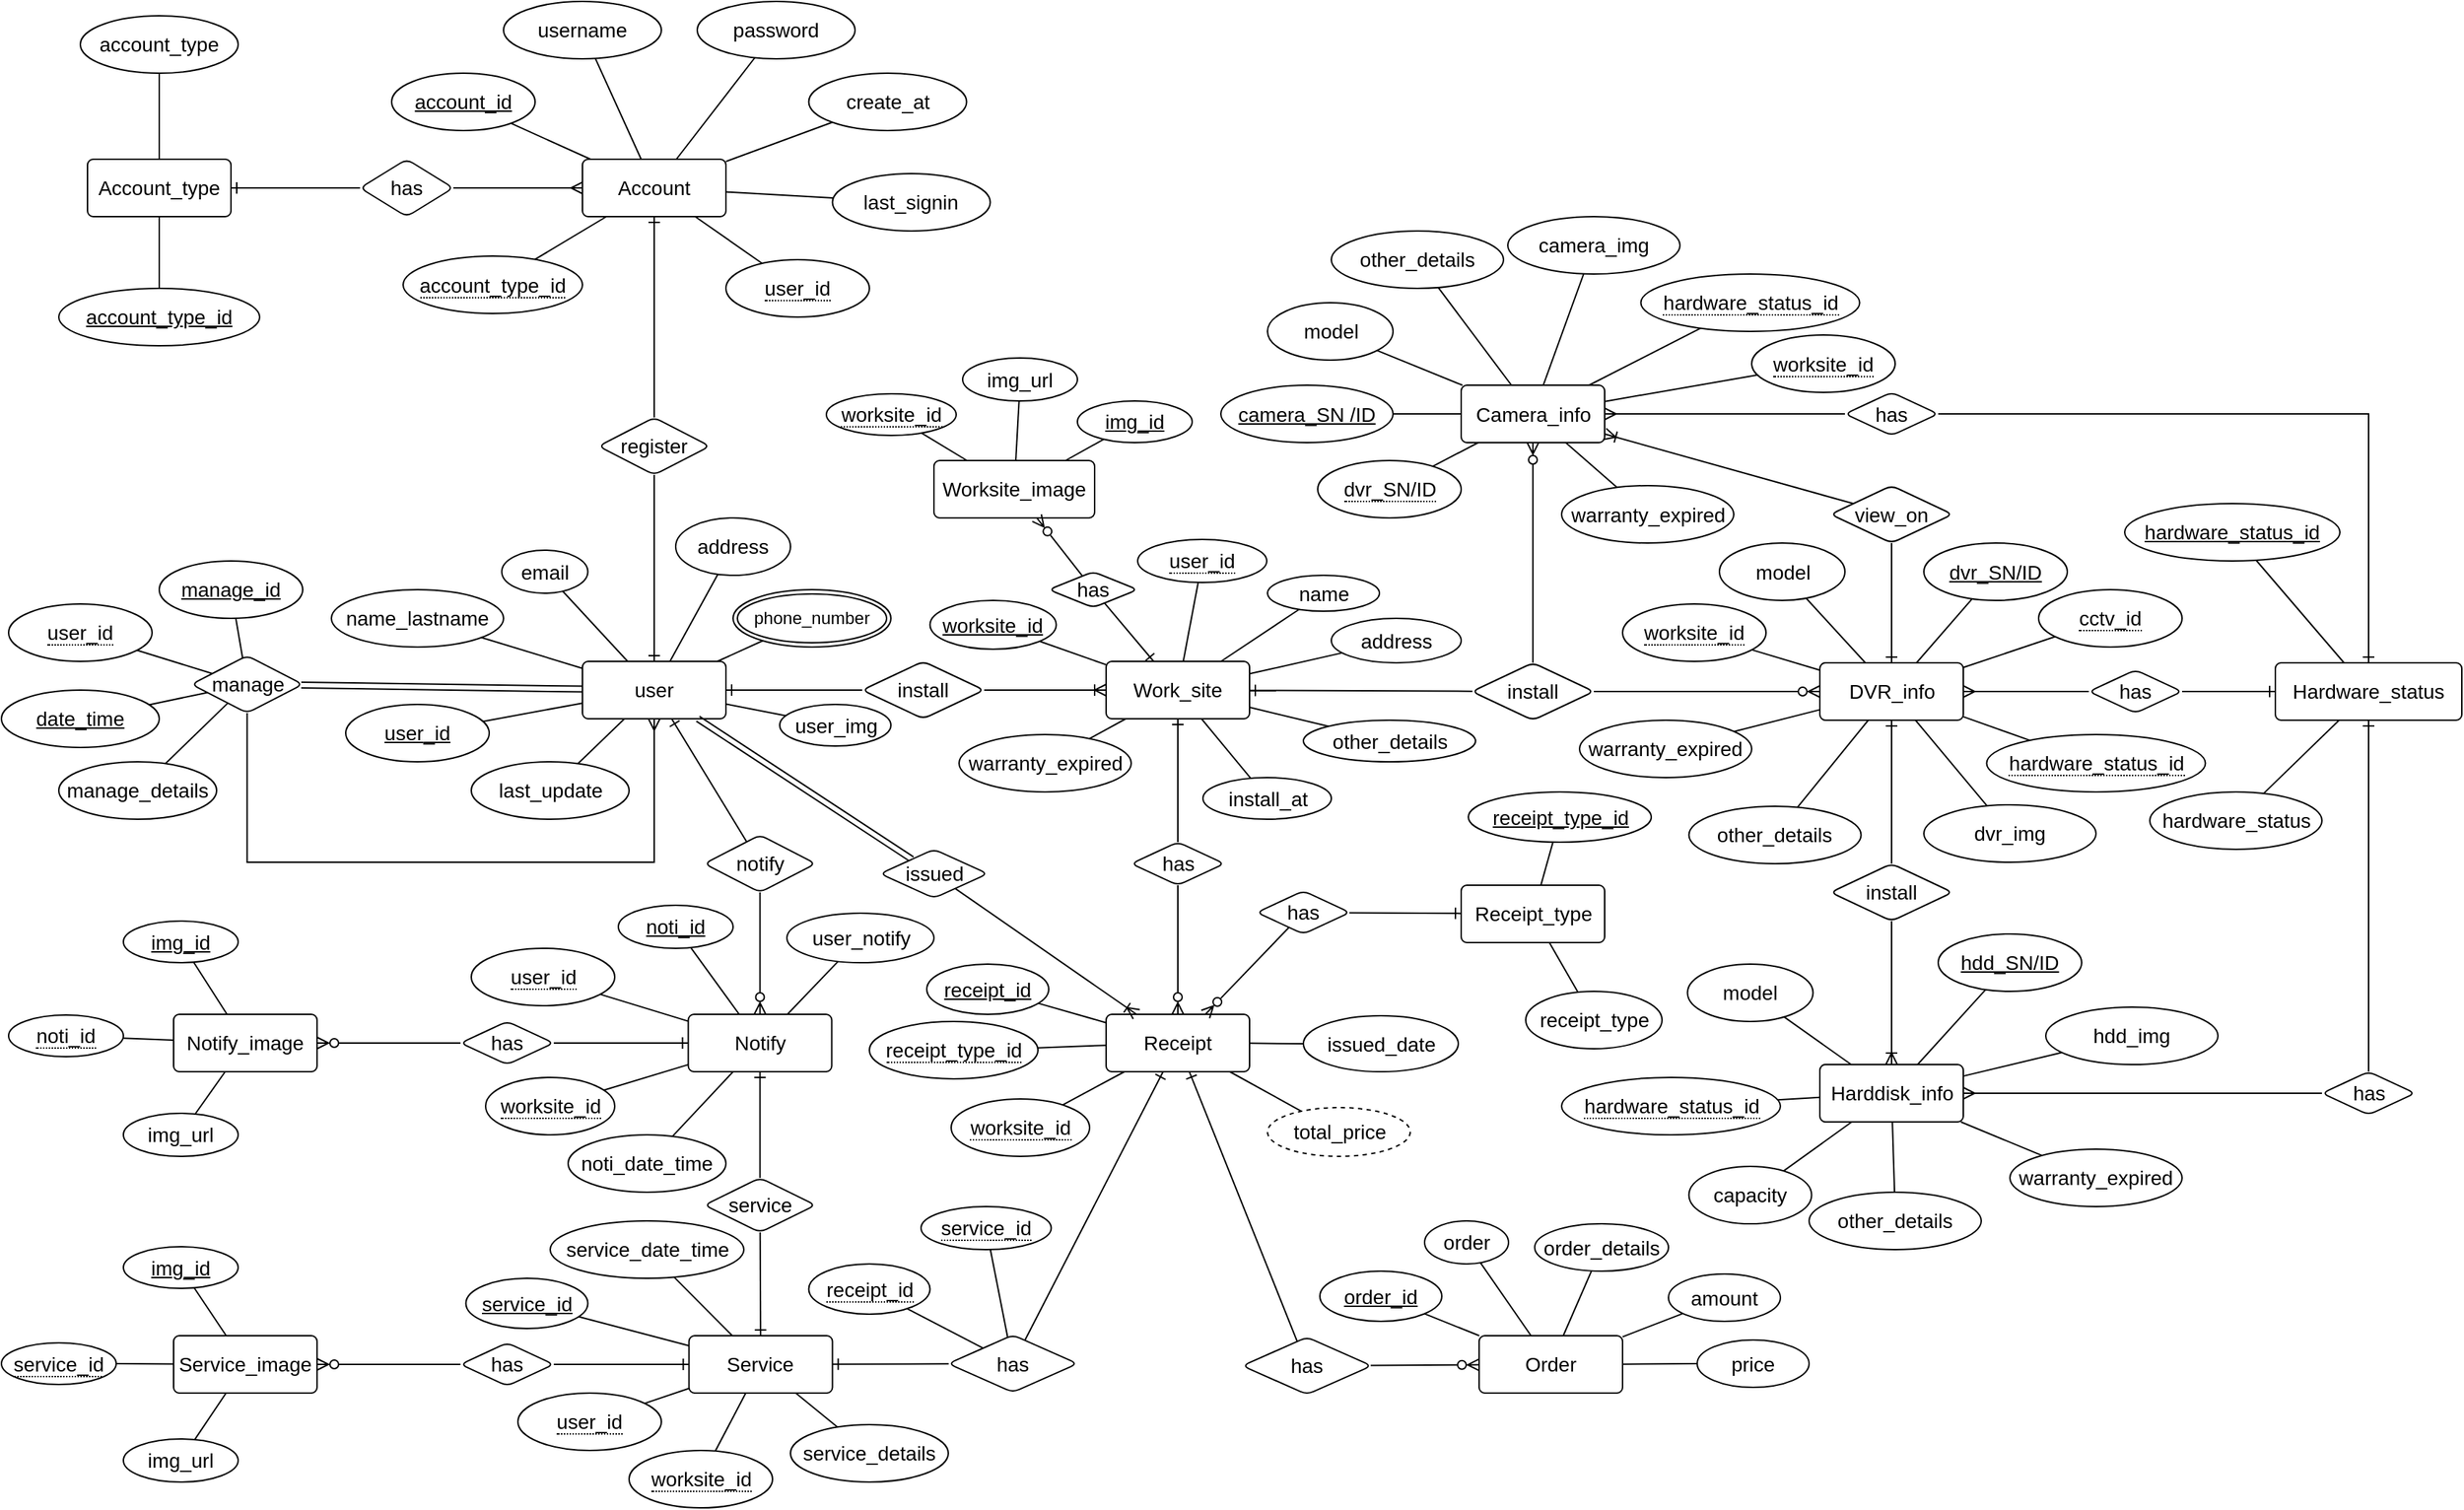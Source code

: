 <mxfile version="24.2.5" type="device">
  <diagram id="R2lEEEUBdFMjLlhIrx00" name="Page-1">
    <mxGraphModel dx="2062" dy="1831" grid="1" gridSize="10" guides="1" tooltips="1" connect="1" arrows="1" fold="1" page="1" pageScale="1" pageWidth="850" pageHeight="1100" math="0" shadow="0" extFonts="Permanent Marker^https://fonts.googleapis.com/css?family=Permanent+Marker">
      <root>
        <mxCell id="0" />
        <mxCell id="1" parent="0" />
        <mxCell id="7NOhby7hw7dm_6yb4IDW-6" style="edgeStyle=none;rounded=0;orthogonalLoop=1;jettySize=auto;html=1;endArrow=none;endFill=0;" parent="1" source="7NOhby7hw7dm_6yb4IDW-1" target="7NOhby7hw7dm_6yb4IDW-2" edge="1">
          <mxGeometry relative="1" as="geometry" />
        </mxCell>
        <mxCell id="7NOhby7hw7dm_6yb4IDW-1" value="user&lt;span style=&quot;background-color: initial;&quot;&gt;_id&lt;/span&gt;" style="ellipse;whiteSpace=wrap;html=1;align=center;fontStyle=4;fontSize=14;" parent="1" vertex="1">
          <mxGeometry x="-192" y="-40" width="100" height="40" as="geometry" />
        </mxCell>
        <mxCell id="7NOhby7hw7dm_6yb4IDW-15" style="edgeStyle=none;rounded=0;orthogonalLoop=1;jettySize=auto;html=1;endArrow=none;endFill=0;" parent="1" source="7NOhby7hw7dm_6yb4IDW-2" target="7NOhby7hw7dm_6yb4IDW-14" edge="1">
          <mxGeometry relative="1" as="geometry" />
        </mxCell>
        <mxCell id="nnw1u2tJm6NFAbLUipxi-4" style="edgeStyle=orthogonalEdgeStyle;rounded=0;orthogonalLoop=1;jettySize=auto;html=1;endArrow=ERone;endFill=0;curved=0;" parent="1" source="nnw1u2tJm6NFAbLUipxi-3" target="7NOhby7hw7dm_6yb4IDW-2" edge="1">
          <mxGeometry relative="1" as="geometry" />
        </mxCell>
        <mxCell id="7NOhby7hw7dm_6yb4IDW-2" value="user" style="rounded=1;arcSize=10;whiteSpace=wrap;html=1;align=center;fontSize=14;" parent="1" vertex="1">
          <mxGeometry x="-27" y="-70" width="100" height="40" as="geometry" />
        </mxCell>
        <mxCell id="7NOhby7hw7dm_6yb4IDW-7" style="edgeStyle=none;rounded=0;orthogonalLoop=1;jettySize=auto;html=1;endArrow=none;endFill=0;" parent="1" source="7NOhby7hw7dm_6yb4IDW-4" target="7NOhby7hw7dm_6yb4IDW-2" edge="1">
          <mxGeometry relative="1" as="geometry" />
        </mxCell>
        <mxCell id="7NOhby7hw7dm_6yb4IDW-4" value="name_lastname" style="ellipse;whiteSpace=wrap;html=1;align=center;fontSize=14;" parent="1" vertex="1">
          <mxGeometry x="-202" y="-120" width="120" height="40" as="geometry" />
        </mxCell>
        <mxCell id="7NOhby7hw7dm_6yb4IDW-13" style="edgeStyle=none;rounded=0;orthogonalLoop=1;jettySize=auto;html=1;endArrow=none;endFill=0;" parent="1" source="7NOhby7hw7dm_6yb4IDW-8" target="7NOhby7hw7dm_6yb4IDW-2" edge="1">
          <mxGeometry relative="1" as="geometry" />
        </mxCell>
        <mxCell id="7NOhby7hw7dm_6yb4IDW-8" value="address" style="ellipse;whiteSpace=wrap;html=1;align=center;fontSize=14;" parent="1" vertex="1">
          <mxGeometry x="38" y="-170" width="80" height="40" as="geometry" />
        </mxCell>
        <mxCell id="7NOhby7hw7dm_6yb4IDW-11" style="edgeStyle=none;rounded=0;orthogonalLoop=1;jettySize=auto;html=1;endArrow=none;endFill=0;" parent="1" source="nnw1u2tJm6NFAbLUipxi-20" target="7NOhby7hw7dm_6yb4IDW-2" edge="1">
          <mxGeometry relative="1" as="geometry">
            <mxPoint x="-82.64" y="-112.558" as="sourcePoint" />
          </mxGeometry>
        </mxCell>
        <mxCell id="7NOhby7hw7dm_6yb4IDW-12" style="edgeStyle=none;rounded=0;orthogonalLoop=1;jettySize=auto;html=1;endArrow=none;endFill=0;" parent="1" source="7NOhby7hw7dm_6yb4IDW-10" target="7NOhby7hw7dm_6yb4IDW-2" edge="1">
          <mxGeometry relative="1" as="geometry" />
        </mxCell>
        <mxCell id="7NOhby7hw7dm_6yb4IDW-10" value="email" style="ellipse;whiteSpace=wrap;html=1;align=center;fontSize=14;" parent="1" vertex="1">
          <mxGeometry x="-83.25" y="-147.5" width="60" height="30" as="geometry" />
        </mxCell>
        <mxCell id="7NOhby7hw7dm_6yb4IDW-14" value="last_update" style="ellipse;whiteSpace=wrap;html=1;align=center;fontSize=14;" parent="1" vertex="1">
          <mxGeometry x="-104.5" width="110" height="40" as="geometry" />
        </mxCell>
        <mxCell id="7NOhby7hw7dm_6yb4IDW-20" style="edgeStyle=none;rounded=0;orthogonalLoop=1;jettySize=auto;html=1;endArrow=none;endFill=0;" parent="1" source="7NOhby7hw7dm_6yb4IDW-17" target="7NOhby7hw7dm_6yb4IDW-18" edge="1">
          <mxGeometry relative="1" as="geometry" />
        </mxCell>
        <mxCell id="7NOhby7hw7dm_6yb4IDW-21" style="edgeStyle=none;rounded=0;orthogonalLoop=1;jettySize=auto;html=1;endArrow=none;endFill=0;" parent="1" source="7NOhby7hw7dm_6yb4IDW-17" target="7NOhby7hw7dm_6yb4IDW-19" edge="1">
          <mxGeometry relative="1" as="geometry" />
        </mxCell>
        <mxCell id="7NOhby7hw7dm_6yb4IDW-23" style="edgeStyle=none;rounded=0;orthogonalLoop=1;jettySize=auto;html=1;endArrow=none;endFill=0;" parent="1" source="7NOhby7hw7dm_6yb4IDW-17" target="7NOhby7hw7dm_6yb4IDW-22" edge="1">
          <mxGeometry relative="1" as="geometry" />
        </mxCell>
        <mxCell id="7NOhby7hw7dm_6yb4IDW-33" value="" style="edgeStyle=none;rounded=0;orthogonalLoop=1;jettySize=auto;html=1;endArrow=ERone;endFill=0;" parent="1" source="7NOhby7hw7dm_6yb4IDW-32" target="7NOhby7hw7dm_6yb4IDW-17" edge="1">
          <mxGeometry relative="1" as="geometry" />
        </mxCell>
        <mxCell id="7NOhby7hw7dm_6yb4IDW-44" style="edgeStyle=none;rounded=0;orthogonalLoop=1;jettySize=auto;html=1;endArrow=ERmany;endFill=0;" parent="1" source="7NOhby7hw7dm_6yb4IDW-43" target="7NOhby7hw7dm_6yb4IDW-17" edge="1">
          <mxGeometry relative="1" as="geometry" />
        </mxCell>
        <mxCell id="TE4sG0mL3auEknkfDrMu-34" style="edgeStyle=none;rounded=0;orthogonalLoop=1;jettySize=auto;html=1;endArrow=none;endFill=0;" parent="1" source="7NOhby7hw7dm_6yb4IDW-17" target="TE4sG0mL3auEknkfDrMu-33" edge="1">
          <mxGeometry relative="1" as="geometry" />
        </mxCell>
        <mxCell id="7NOhby7hw7dm_6yb4IDW-17" value="Account" style="rounded=1;arcSize=10;whiteSpace=wrap;html=1;align=center;fontSize=14;" parent="1" vertex="1">
          <mxGeometry x="-27" y="-420" width="100" height="40" as="geometry" />
        </mxCell>
        <mxCell id="7NOhby7hw7dm_6yb4IDW-18" value="username" style="ellipse;whiteSpace=wrap;html=1;align=center;fontSize=14;" parent="1" vertex="1">
          <mxGeometry x="-82" y="-530" width="110" height="40" as="geometry" />
        </mxCell>
        <mxCell id="7NOhby7hw7dm_6yb4IDW-19" value="password" style="ellipse;whiteSpace=wrap;html=1;align=center;fontSize=14;" parent="1" vertex="1">
          <mxGeometry x="53" y="-530" width="110" height="40" as="geometry" />
        </mxCell>
        <mxCell id="7NOhby7hw7dm_6yb4IDW-22" value="account_id" style="ellipse;whiteSpace=wrap;html=1;align=center;fontStyle=4;fontSize=14;" parent="1" vertex="1">
          <mxGeometry x="-160" y="-480" width="100" height="40" as="geometry" />
        </mxCell>
        <mxCell id="7NOhby7hw7dm_6yb4IDW-31" style="edgeStyle=none;rounded=0;orthogonalLoop=1;jettySize=auto;html=1;endArrow=none;endFill=0;" parent="1" source="7NOhby7hw7dm_6yb4IDW-25" target="7NOhby7hw7dm_6yb4IDW-17" edge="1">
          <mxGeometry relative="1" as="geometry" />
        </mxCell>
        <mxCell id="7NOhby7hw7dm_6yb4IDW-25" value="create_at" style="ellipse;whiteSpace=wrap;html=1;align=center;fontSize=14;" parent="1" vertex="1">
          <mxGeometry x="130.75" y="-480" width="110" height="40" as="geometry" />
        </mxCell>
        <mxCell id="7NOhby7hw7dm_6yb4IDW-28" value="&lt;span style=&quot;border-bottom: 1px dotted; font-size: 14px;&quot;&gt;user_id&lt;/span&gt;" style="ellipse;whiteSpace=wrap;html=1;align=center;fontSize=14;" parent="1" vertex="1">
          <mxGeometry x="73" y="-350" width="100" height="40" as="geometry" />
        </mxCell>
        <mxCell id="7NOhby7hw7dm_6yb4IDW-29" style="edgeStyle=none;rounded=0;orthogonalLoop=1;jettySize=auto;html=1;endArrow=none;endFill=0;" parent="1" source="7NOhby7hw7dm_6yb4IDW-28" target="7NOhby7hw7dm_6yb4IDW-17" edge="1">
          <mxGeometry relative="1" as="geometry" />
        </mxCell>
        <mxCell id="7NOhby7hw7dm_6yb4IDW-34" style="edgeStyle=none;rounded=0;orthogonalLoop=1;jettySize=auto;html=1;endArrow=ERone;endFill=0;" parent="1" source="7NOhby7hw7dm_6yb4IDW-32" target="7NOhby7hw7dm_6yb4IDW-2" edge="1">
          <mxGeometry relative="1" as="geometry" />
        </mxCell>
        <mxCell id="7NOhby7hw7dm_6yb4IDW-32" value="register" style="rhombus;whiteSpace=wrap;html=1;fontSize=14;rounded=1;arcSize=10;" parent="1" vertex="1">
          <mxGeometry x="-15.75" y="-240" width="77.5" height="40" as="geometry" />
        </mxCell>
        <mxCell id="7NOhby7hw7dm_6yb4IDW-40" style="edgeStyle=none;rounded=0;orthogonalLoop=1;jettySize=auto;html=1;endArrow=none;endFill=0;" parent="1" source="7NOhby7hw7dm_6yb4IDW-38" target="7NOhby7hw7dm_6yb4IDW-17" edge="1">
          <mxGeometry relative="1" as="geometry" />
        </mxCell>
        <mxCell id="7NOhby7hw7dm_6yb4IDW-38" value="&lt;span style=&quot;border-bottom: 1px dotted; font-size: 14px;&quot;&gt;account_type_id&lt;/span&gt;" style="ellipse;whiteSpace=wrap;html=1;align=center;fontSize=14;" parent="1" vertex="1">
          <mxGeometry x="-152" y="-352.5" width="125" height="40" as="geometry" />
        </mxCell>
        <mxCell id="7NOhby7hw7dm_6yb4IDW-46" style="edgeStyle=none;rounded=0;orthogonalLoop=1;jettySize=auto;html=1;endArrow=ERone;endFill=0;" parent="1" source="7NOhby7hw7dm_6yb4IDW-43" target="7NOhby7hw7dm_6yb4IDW-45" edge="1">
          <mxGeometry relative="1" as="geometry">
            <Array as="points">
              <mxPoint x="-232" y="-400" />
            </Array>
          </mxGeometry>
        </mxCell>
        <mxCell id="7NOhby7hw7dm_6yb4IDW-43" value="has" style="rhombus;whiteSpace=wrap;html=1;fontSize=14;rounded=1;arcSize=10;" parent="1" vertex="1">
          <mxGeometry x="-182" y="-420" width="65" height="40" as="geometry" />
        </mxCell>
        <mxCell id="7NOhby7hw7dm_6yb4IDW-50" style="edgeStyle=none;rounded=0;orthogonalLoop=1;jettySize=auto;html=1;endArrow=none;endFill=0;" parent="1" source="7NOhby7hw7dm_6yb4IDW-45" target="7NOhby7hw7dm_6yb4IDW-47" edge="1">
          <mxGeometry relative="1" as="geometry" />
        </mxCell>
        <mxCell id="7NOhby7hw7dm_6yb4IDW-51" style="edgeStyle=none;rounded=0;orthogonalLoop=1;jettySize=auto;html=1;endArrow=none;endFill=0;" parent="1" source="7NOhby7hw7dm_6yb4IDW-45" target="7NOhby7hw7dm_6yb4IDW-49" edge="1">
          <mxGeometry relative="1" as="geometry" />
        </mxCell>
        <mxCell id="7NOhby7hw7dm_6yb4IDW-45" value="Account_type" style="rounded=1;arcSize=10;whiteSpace=wrap;html=1;align=center;fontSize=14;" parent="1" vertex="1">
          <mxGeometry x="-372" y="-420" width="100" height="40" as="geometry" />
        </mxCell>
        <mxCell id="7NOhby7hw7dm_6yb4IDW-47" value="account_type_id" style="ellipse;whiteSpace=wrap;html=1;align=center;fontStyle=4;fontSize=14;" parent="1" vertex="1">
          <mxGeometry x="-392" y="-330" width="140" height="40" as="geometry" />
        </mxCell>
        <mxCell id="7NOhby7hw7dm_6yb4IDW-49" value="account_type" style="ellipse;whiteSpace=wrap;html=1;align=center;fontSize=14;" parent="1" vertex="1">
          <mxGeometry x="-377" y="-520" width="110" height="40" as="geometry" />
        </mxCell>
        <mxCell id="nnw1u2tJm6NFAbLUipxi-6" value="" style="edgeStyle=orthogonalEdgeStyle;rounded=0;orthogonalLoop=1;jettySize=auto;html=1;endArrow=ERoneToMany;endFill=0;" parent="1" source="nnw1u2tJm6NFAbLUipxi-3" target="nnw1u2tJm6NFAbLUipxi-7" edge="1">
          <mxGeometry relative="1" as="geometry">
            <mxPoint x="338" y="-50" as="targetPoint" />
          </mxGeometry>
        </mxCell>
        <mxCell id="nnw1u2tJm6NFAbLUipxi-3" value="install" style="rhombus;whiteSpace=wrap;html=1;fontSize=14;rounded=1;arcSize=10;" parent="1" vertex="1">
          <mxGeometry x="168" y="-70" width="85" height="40" as="geometry" />
        </mxCell>
        <mxCell id="nnw1u2tJm6NFAbLUipxi-14" style="rounded=0;orthogonalLoop=1;jettySize=auto;html=1;endArrow=none;endFill=0;" parent="1" source="nnw1u2tJm6NFAbLUipxi-7" target="nnw1u2tJm6NFAbLUipxi-11" edge="1">
          <mxGeometry relative="1" as="geometry" />
        </mxCell>
        <mxCell id="nnw1u2tJm6NFAbLUipxi-15" style="rounded=0;orthogonalLoop=1;jettySize=auto;html=1;endArrow=none;endFill=0;" parent="1" source="nnw1u2tJm6NFAbLUipxi-7" target="nnw1u2tJm6NFAbLUipxi-12" edge="1">
          <mxGeometry relative="1" as="geometry" />
        </mxCell>
        <mxCell id="nnw1u2tJm6NFAbLUipxi-18" style="edgeStyle=none;rounded=0;orthogonalLoop=1;jettySize=auto;html=1;endArrow=none;endFill=0;" parent="1" source="nnw1u2tJm6NFAbLUipxi-7" target="nnw1u2tJm6NFAbLUipxi-16" edge="1">
          <mxGeometry relative="1" as="geometry" />
        </mxCell>
        <mxCell id="nnw1u2tJm6NFAbLUipxi-19" style="edgeStyle=none;rounded=0;orthogonalLoop=1;jettySize=auto;html=1;endArrow=none;endFill=0;" parent="1" source="nnw1u2tJm6NFAbLUipxi-7" target="nnw1u2tJm6NFAbLUipxi-17" edge="1">
          <mxGeometry relative="1" as="geometry" />
        </mxCell>
        <mxCell id="nnw1u2tJm6NFAbLUipxi-22" style="edgeStyle=none;rounded=0;orthogonalLoop=1;jettySize=auto;html=1;endArrow=none;endFill=0;" parent="1" source="nnw1u2tJm6NFAbLUipxi-7" target="nnw1u2tJm6NFAbLUipxi-21" edge="1">
          <mxGeometry relative="1" as="geometry" />
        </mxCell>
        <mxCell id="_OOvcssyz3WQTyjRrkM5-11" style="edgeStyle=none;rounded=0;orthogonalLoop=1;jettySize=auto;html=1;endArrow=ERone;endFill=0;" parent="1" source="_OOvcssyz3WQTyjRrkM5-10" target="nnw1u2tJm6NFAbLUipxi-7" edge="1">
          <mxGeometry relative="1" as="geometry" />
        </mxCell>
        <mxCell id="nnw1u2tJm6NFAbLUipxi-7" value="Work_site" style="rounded=1;arcSize=10;whiteSpace=wrap;html=1;align=center;fontSize=14;" parent="1" vertex="1">
          <mxGeometry x="338" y="-70" width="100" height="40" as="geometry" />
        </mxCell>
        <mxCell id="nnw1u2tJm6NFAbLUipxi-11" value="worksite_id" style="ellipse;whiteSpace=wrap;html=1;align=center;fontStyle=4;fontSize=14;" parent="1" vertex="1">
          <mxGeometry x="215.25" y="-112.5" width="88" height="34" as="geometry" />
        </mxCell>
        <mxCell id="nnw1u2tJm6NFAbLUipxi-12" value="&lt;span style=&quot;border-bottom: 1px dotted; font-size: 14px;&quot;&gt;user_id&lt;/span&gt;" style="ellipse;whiteSpace=wrap;html=1;align=center;fontSize=14;" parent="1" vertex="1">
          <mxGeometry x="360" y="-155" width="90" height="30" as="geometry" />
        </mxCell>
        <mxCell id="nnw1u2tJm6NFAbLUipxi-16" value="name" style="ellipse;whiteSpace=wrap;html=1;align=center;fontSize=14;" parent="1" vertex="1">
          <mxGeometry x="450.5" y="-130" width="78" height="25" as="geometry" />
        </mxCell>
        <mxCell id="nnw1u2tJm6NFAbLUipxi-17" value="address" style="ellipse;whiteSpace=wrap;html=1;align=center;fontSize=14;" parent="1" vertex="1">
          <mxGeometry x="495" y="-100" width="90.5" height="31" as="geometry" />
        </mxCell>
        <mxCell id="nnw1u2tJm6NFAbLUipxi-20" value="phone_number" style="ellipse;shape=doubleEllipse;margin=3;whiteSpace=wrap;html=1;align=center;" parent="1" vertex="1">
          <mxGeometry x="78" y="-120" width="110" height="40" as="geometry" />
        </mxCell>
        <mxCell id="nnw1u2tJm6NFAbLUipxi-21" value="other_details" style="ellipse;whiteSpace=wrap;html=1;align=center;fontSize=14;" parent="1" vertex="1">
          <mxGeometry x="475.5" y="-29" width="120" height="29" as="geometry" />
        </mxCell>
        <mxCell id="nnw1u2tJm6NFAbLUipxi-25" style="edgeStyle=none;rounded=0;orthogonalLoop=1;jettySize=auto;html=1;endArrow=none;endFill=0;" parent="1" source="nnw1u2tJm6NFAbLUipxi-23" target="nnw1u2tJm6NFAbLUipxi-7" edge="1">
          <mxGeometry relative="1" as="geometry" />
        </mxCell>
        <mxCell id="nnw1u2tJm6NFAbLUipxi-23" value="install_at" style="ellipse;whiteSpace=wrap;html=1;align=center;fontSize=14;" parent="1" vertex="1">
          <mxGeometry x="405.5" y="11" width="89.5" height="29" as="geometry" />
        </mxCell>
        <mxCell id="nnw1u2tJm6NFAbLUipxi-26" style="edgeStyle=none;rounded=0;orthogonalLoop=1;jettySize=auto;html=1;endArrow=none;endFill=0;" parent="1" source="nnw1u2tJm6NFAbLUipxi-24" target="nnw1u2tJm6NFAbLUipxi-7" edge="1">
          <mxGeometry relative="1" as="geometry" />
        </mxCell>
        <mxCell id="nnw1u2tJm6NFAbLUipxi-24" value="warranty_expired" style="ellipse;whiteSpace=wrap;html=1;align=center;fontSize=14;" parent="1" vertex="1">
          <mxGeometry x="235.5" y="-19" width="120" height="40" as="geometry" />
        </mxCell>
        <mxCell id="nnw1u2tJm6NFAbLUipxi-31" style="edgeStyle=none;rounded=0;orthogonalLoop=1;jettySize=auto;html=1;exitX=0.5;exitY=1;exitDx=0;exitDy=0;" parent="1" source="nnw1u2tJm6NFAbLUipxi-23" target="nnw1u2tJm6NFAbLUipxi-23" edge="1">
          <mxGeometry relative="1" as="geometry" />
        </mxCell>
        <mxCell id="nnw1u2tJm6NFAbLUipxi-101" style="edgeStyle=none;rounded=0;orthogonalLoop=1;jettySize=auto;html=1;endArrow=none;endFill=0;" parent="1" source="nnw1u2tJm6NFAbLUipxi-38" target="nnw1u2tJm6NFAbLUipxi-98" edge="1">
          <mxGeometry relative="1" as="geometry" />
        </mxCell>
        <mxCell id="_OOvcssyz3WQTyjRrkM5-19" style="edgeStyle=none;rounded=0;orthogonalLoop=1;jettySize=auto;html=1;endArrow=ERzeroToMany;endFill=0;" parent="1" source="_OOvcssyz3WQTyjRrkM5-10" target="nnw1u2tJm6NFAbLUipxi-38" edge="1">
          <mxGeometry relative="1" as="geometry" />
        </mxCell>
        <mxCell id="nnw1u2tJm6NFAbLUipxi-38" value="Camera_info" style="rounded=1;arcSize=10;whiteSpace=wrap;html=1;align=center;fontSize=14;" parent="1" vertex="1">
          <mxGeometry x="585.5" y="-262.5" width="100" height="40" as="geometry" />
        </mxCell>
        <mxCell id="nnw1u2tJm6NFAbLUipxi-44" style="edgeStyle=none;rounded=0;orthogonalLoop=1;jettySize=auto;html=1;endArrow=none;endFill=0;" parent="1" source="nnw1u2tJm6NFAbLUipxi-43" target="nnw1u2tJm6NFAbLUipxi-38" edge="1">
          <mxGeometry relative="1" as="geometry" />
        </mxCell>
        <mxCell id="nnw1u2tJm6NFAbLUipxi-43" value="camera_SN /ID" style="ellipse;whiteSpace=wrap;html=1;align=center;fontStyle=4;fontSize=14;" parent="1" vertex="1">
          <mxGeometry x="418" y="-262.5" width="120" height="40" as="geometry" />
        </mxCell>
        <mxCell id="nnw1u2tJm6NFAbLUipxi-51" style="edgeStyle=none;rounded=0;orthogonalLoop=1;jettySize=auto;html=1;endArrow=none;endFill=0;" parent="1" source="nnw1u2tJm6NFAbLUipxi-47" target="nnw1u2tJm6NFAbLUipxi-38" edge="1">
          <mxGeometry relative="1" as="geometry" />
        </mxCell>
        <mxCell id="nnw1u2tJm6NFAbLUipxi-47" value="other_details" style="ellipse;whiteSpace=wrap;html=1;align=center;fontSize=14;" parent="1" vertex="1">
          <mxGeometry x="495" y="-370" width="120" height="40" as="geometry" />
        </mxCell>
        <mxCell id="nnw1u2tJm6NFAbLUipxi-79" style="edgeStyle=none;rounded=0;orthogonalLoop=1;jettySize=auto;html=1;endArrow=none;endFill=0;" parent="1" source="nnw1u2tJm6NFAbLUipxi-52" target="nnw1u2tJm6NFAbLUipxi-78" edge="1">
          <mxGeometry relative="1" as="geometry" />
        </mxCell>
        <mxCell id="nnw1u2tJm6NFAbLUipxi-96" style="edgeStyle=none;rounded=0;orthogonalLoop=1;jettySize=auto;html=1;endArrow=ERone;endFill=0;" parent="1" source="nnw1u2tJm6NFAbLUipxi-95" target="nnw1u2tJm6NFAbLUipxi-52" edge="1">
          <mxGeometry relative="1" as="geometry" />
        </mxCell>
        <mxCell id="TE4sG0mL3auEknkfDrMu-9" style="edgeStyle=none;rounded=0;orthogonalLoop=1;jettySize=auto;html=1;endArrow=ERmany;endFill=0;" parent="1" source="TE4sG0mL3auEknkfDrMu-8" target="nnw1u2tJm6NFAbLUipxi-52" edge="1">
          <mxGeometry relative="1" as="geometry" />
        </mxCell>
        <mxCell id="nnw1u2tJm6NFAbLUipxi-52" value="DVR_info" style="rounded=1;arcSize=10;whiteSpace=wrap;html=1;align=center;fontSize=14;" parent="1" vertex="1">
          <mxGeometry x="835.5" y="-69" width="100" height="40" as="geometry" />
        </mxCell>
        <mxCell id="nnw1u2tJm6NFAbLUipxi-68" style="edgeStyle=none;rounded=0;orthogonalLoop=1;jettySize=auto;html=1;endArrow=none;endFill=0;" parent="1" source="nnw1u2tJm6NFAbLUipxi-53" target="nnw1u2tJm6NFAbLUipxi-52" edge="1">
          <mxGeometry relative="1" as="geometry" />
        </mxCell>
        <mxCell id="nnw1u2tJm6NFAbLUipxi-53" value="dvr_SN/ID" style="ellipse;whiteSpace=wrap;html=1;align=center;fontStyle=4;fontSize=14;" parent="1" vertex="1">
          <mxGeometry x="908" y="-152.5" width="100" height="40" as="geometry" />
        </mxCell>
        <mxCell id="nnw1u2tJm6NFAbLUipxi-69" style="edgeStyle=none;rounded=0;orthogonalLoop=1;jettySize=auto;html=1;endArrow=none;endFill=0;" parent="1" source="nnw1u2tJm6NFAbLUipxi-63" target="nnw1u2tJm6NFAbLUipxi-52" edge="1">
          <mxGeometry relative="1" as="geometry" />
        </mxCell>
        <mxCell id="nnw1u2tJm6NFAbLUipxi-63" value="&lt;span style=&quot;border-bottom: 1px dotted; font-size: 14px;&quot;&gt;cctv_id&lt;/span&gt;" style="ellipse;whiteSpace=wrap;html=1;align=center;fontSize=14;" parent="1" vertex="1">
          <mxGeometry x="988" y="-120" width="100" height="40" as="geometry" />
        </mxCell>
        <mxCell id="nnw1u2tJm6NFAbLUipxi-70" style="edgeStyle=none;rounded=0;orthogonalLoop=1;jettySize=auto;html=1;endArrow=none;endFill=0;" parent="1" source="nnw1u2tJm6NFAbLUipxi-64" target="nnw1u2tJm6NFAbLUipxi-52" edge="1">
          <mxGeometry relative="1" as="geometry" />
        </mxCell>
        <mxCell id="nnw1u2tJm6NFAbLUipxi-64" value="other_details" style="ellipse;whiteSpace=wrap;html=1;align=center;fontSize=14;" parent="1" vertex="1">
          <mxGeometry x="744.25" y="31" width="120" height="40" as="geometry" />
        </mxCell>
        <mxCell id="nnw1u2tJm6NFAbLUipxi-71" style="edgeStyle=none;rounded=0;orthogonalLoop=1;jettySize=auto;html=1;endArrow=none;endFill=0;" parent="1" source="TE4sG0mL3auEknkfDrMu-6" target="nnw1u2tJm6NFAbLUipxi-52" edge="1">
          <mxGeometry relative="1" as="geometry">
            <mxPoint x="971.783" y="21.026" as="sourcePoint" />
          </mxGeometry>
        </mxCell>
        <mxCell id="nnw1u2tJm6NFAbLUipxi-78" value="warranty_expired" style="ellipse;whiteSpace=wrap;html=1;align=center;fontSize=14;" parent="1" vertex="1">
          <mxGeometry x="668" y="-29" width="120" height="40" as="geometry" />
        </mxCell>
        <mxCell id="nnw1u2tJm6NFAbLUipxi-82" style="edgeStyle=none;rounded=0;orthogonalLoop=1;jettySize=auto;html=1;endArrow=none;endFill=0;" parent="1" source="nnw1u2tJm6NFAbLUipxi-81" target="nnw1u2tJm6NFAbLUipxi-38" edge="1">
          <mxGeometry relative="1" as="geometry" />
        </mxCell>
        <mxCell id="nnw1u2tJm6NFAbLUipxi-81" value="model" style="ellipse;whiteSpace=wrap;html=1;align=center;fontSize=14;" parent="1" vertex="1">
          <mxGeometry x="450.5" y="-320" width="87.5" height="40" as="geometry" />
        </mxCell>
        <mxCell id="nnw1u2tJm6NFAbLUipxi-86" style="edgeStyle=none;rounded=0;orthogonalLoop=1;jettySize=auto;html=1;endArrow=none;endFill=0;" parent="1" source="nnw1u2tJm6NFAbLUipxi-85" target="nnw1u2tJm6NFAbLUipxi-38" edge="1">
          <mxGeometry relative="1" as="geometry" />
        </mxCell>
        <mxCell id="nnw1u2tJm6NFAbLUipxi-85" value="&lt;span style=&quot;border-bottom: 1px dotted; font-size: 14px;&quot;&gt;dvr_SN/ID&lt;/span&gt;" style="ellipse;whiteSpace=wrap;html=1;align=center;fontSize=14;" parent="1" vertex="1">
          <mxGeometry x="485.5" y="-210" width="100" height="40" as="geometry" />
        </mxCell>
        <mxCell id="TE4sG0mL3auEknkfDrMu-12" style="edgeStyle=none;rounded=0;orthogonalLoop=1;jettySize=auto;html=1;endArrow=ERmany;endFill=0;" parent="1" source="TE4sG0mL3auEknkfDrMu-10" target="nnw1u2tJm6NFAbLUipxi-94" edge="1">
          <mxGeometry relative="1" as="geometry">
            <mxPoint x="838" y="231" as="sourcePoint" />
          </mxGeometry>
        </mxCell>
        <mxCell id="nnw1u2tJm6NFAbLUipxi-94" value="Harddisk_info" style="rounded=1;arcSize=10;whiteSpace=wrap;html=1;align=center;fontSize=14;" parent="1" vertex="1">
          <mxGeometry x="835.5" y="211" width="100" height="40" as="geometry" />
        </mxCell>
        <mxCell id="nnw1u2tJm6NFAbLUipxi-97" style="edgeStyle=none;rounded=0;orthogonalLoop=1;jettySize=auto;html=1;endArrow=ERoneToMany;endFill=0;" parent="1" source="nnw1u2tJm6NFAbLUipxi-95" target="nnw1u2tJm6NFAbLUipxi-94" edge="1">
          <mxGeometry relative="1" as="geometry" />
        </mxCell>
        <mxCell id="nnw1u2tJm6NFAbLUipxi-95" value="install" style="rhombus;whiteSpace=wrap;html=1;fontSize=14;rounded=1;arcSize=10;" parent="1" vertex="1">
          <mxGeometry x="843" y="71" width="85" height="40" as="geometry" />
        </mxCell>
        <mxCell id="nnw1u2tJm6NFAbLUipxi-98" value="warranty_expired" style="ellipse;whiteSpace=wrap;html=1;align=center;fontSize=14;" parent="1" vertex="1">
          <mxGeometry x="655.5" y="-192.5" width="120" height="40" as="geometry" />
        </mxCell>
        <mxCell id="nnw1u2tJm6NFAbLUipxi-100" style="edgeStyle=none;rounded=0;orthogonalLoop=1;jettySize=auto;html=1;endArrow=none;endFill=0;" parent="1" source="nnw1u2tJm6NFAbLUipxi-99" target="nnw1u2tJm6NFAbLUipxi-52" edge="1">
          <mxGeometry relative="1" as="geometry" />
        </mxCell>
        <mxCell id="nnw1u2tJm6NFAbLUipxi-99" value="model" style="ellipse;whiteSpace=wrap;html=1;align=center;fontSize=14;" parent="1" vertex="1">
          <mxGeometry x="765.5" y="-152.5" width="87.5" height="40" as="geometry" />
        </mxCell>
        <mxCell id="nnw1u2tJm6NFAbLUipxi-113" style="edgeStyle=none;rounded=0;orthogonalLoop=1;jettySize=auto;html=1;endArrow=none;endFill=0;" parent="1" source="nnw1u2tJm6NFAbLUipxi-108" target="nnw1u2tJm6NFAbLUipxi-94" edge="1">
          <mxGeometry relative="1" as="geometry" />
        </mxCell>
        <mxCell id="nnw1u2tJm6NFAbLUipxi-108" value="hdd_SN/ID" style="ellipse;whiteSpace=wrap;html=1;align=center;fontStyle=4;fontSize=14;" parent="1" vertex="1">
          <mxGeometry x="918" y="120" width="100" height="40" as="geometry" />
        </mxCell>
        <mxCell id="nnw1u2tJm6NFAbLUipxi-114" style="edgeStyle=none;rounded=0;orthogonalLoop=1;jettySize=auto;html=1;endArrow=none;endFill=0;" parent="1" source="nnw1u2tJm6NFAbLUipxi-109" target="nnw1u2tJm6NFAbLUipxi-94" edge="1">
          <mxGeometry relative="1" as="geometry" />
        </mxCell>
        <mxCell id="nnw1u2tJm6NFAbLUipxi-109" value="model" style="ellipse;whiteSpace=wrap;html=1;align=center;fontSize=14;" parent="1" vertex="1">
          <mxGeometry x="743.25" y="141" width="87.5" height="40" as="geometry" />
        </mxCell>
        <mxCell id="nnw1u2tJm6NFAbLUipxi-115" style="edgeStyle=none;rounded=0;orthogonalLoop=1;jettySize=auto;html=1;endArrow=none;endFill=0;" parent="1" source="nnw1u2tJm6NFAbLUipxi-110" target="nnw1u2tJm6NFAbLUipxi-94" edge="1">
          <mxGeometry relative="1" as="geometry" />
        </mxCell>
        <mxCell id="nnw1u2tJm6NFAbLUipxi-110" value="other_details" style="ellipse;whiteSpace=wrap;html=1;align=center;fontSize=14;" parent="1" vertex="1">
          <mxGeometry x="828" y="300" width="120" height="40" as="geometry" />
        </mxCell>
        <mxCell id="nnw1u2tJm6NFAbLUipxi-116" style="edgeStyle=none;rounded=0;orthogonalLoop=1;jettySize=auto;html=1;endArrow=none;endFill=0;" parent="1" source="nnw1u2tJm6NFAbLUipxi-111" target="nnw1u2tJm6NFAbLUipxi-94" edge="1">
          <mxGeometry relative="1" as="geometry" />
        </mxCell>
        <mxCell id="nnw1u2tJm6NFAbLUipxi-111" value="warranty_expired" style="ellipse;whiteSpace=wrap;html=1;align=center;fontSize=14;" parent="1" vertex="1">
          <mxGeometry x="968" y="270" width="120" height="40" as="geometry" />
        </mxCell>
        <mxCell id="nnw1u2tJm6NFAbLUipxi-118" style="edgeStyle=none;rounded=0;orthogonalLoop=1;jettySize=auto;html=1;endArrow=none;endFill=0;" parent="1" source="TE4sG0mL3auEknkfDrMu-7" target="nnw1u2tJm6NFAbLUipxi-94" edge="1">
          <mxGeometry relative="1" as="geometry">
            <mxPoint x="1009.157" y="194.579" as="sourcePoint" />
          </mxGeometry>
        </mxCell>
        <mxCell id="x1B69Hry5hPoCIqGaBGf-3" style="edgeStyle=none;rounded=0;orthogonalLoop=1;jettySize=auto;html=1;endArrow=none;endFill=0;" parent="1" source="x1B69Hry5hPoCIqGaBGf-2" target="nnw1u2tJm6NFAbLUipxi-94" edge="1">
          <mxGeometry relative="1" as="geometry" />
        </mxCell>
        <mxCell id="x1B69Hry5hPoCIqGaBGf-2" value="capacity" style="ellipse;whiteSpace=wrap;html=1;align=center;fontSize=14;" parent="1" vertex="1">
          <mxGeometry x="744.25" y="282" width="85.5" height="40" as="geometry" />
        </mxCell>
        <mxCell id="_OOvcssyz3WQTyjRrkM5-9" style="edgeStyle=none;rounded=0;orthogonalLoop=1;jettySize=auto;html=1;exitX=0.5;exitY=1;exitDx=0;exitDy=0;" parent="1" source="nnw1u2tJm6NFAbLUipxi-78" target="nnw1u2tJm6NFAbLUipxi-78" edge="1">
          <mxGeometry relative="1" as="geometry" />
        </mxCell>
        <mxCell id="_OOvcssyz3WQTyjRrkM5-12" style="edgeStyle=none;rounded=0;orthogonalLoop=1;jettySize=auto;html=1;endArrow=ERzeroToMany;endFill=0;" parent="1" source="_OOvcssyz3WQTyjRrkM5-10" target="nnw1u2tJm6NFAbLUipxi-52" edge="1">
          <mxGeometry relative="1" as="geometry" />
        </mxCell>
        <mxCell id="_OOvcssyz3WQTyjRrkM5-10" value="install" style="rhombus;whiteSpace=wrap;html=1;fontSize=14;rounded=1;arcSize=10;" parent="1" vertex="1">
          <mxGeometry x="593" y="-69" width="85" height="40" as="geometry" />
        </mxCell>
        <mxCell id="_OOvcssyz3WQTyjRrkM5-15" style="edgeStyle=none;rounded=0;orthogonalLoop=1;jettySize=auto;html=1;endArrow=ERoneToMany;endFill=0;" parent="1" source="_OOvcssyz3WQTyjRrkM5-13" target="nnw1u2tJm6NFAbLUipxi-38" edge="1">
          <mxGeometry relative="1" as="geometry" />
        </mxCell>
        <mxCell id="TE4sG0mL3auEknkfDrMu-45" style="edgeStyle=none;rounded=0;orthogonalLoop=1;jettySize=auto;html=1;endArrow=ERone;endFill=0;" parent="1" source="_OOvcssyz3WQTyjRrkM5-13" target="nnw1u2tJm6NFAbLUipxi-52" edge="1">
          <mxGeometry relative="1" as="geometry" />
        </mxCell>
        <mxCell id="_OOvcssyz3WQTyjRrkM5-13" value="view_on" style="rhombus;whiteSpace=wrap;html=1;fontSize=14;rounded=1;arcSize=10;" parent="1" vertex="1">
          <mxGeometry x="843" y="-192.5" width="85" height="40" as="geometry" />
        </mxCell>
        <mxCell id="_OOvcssyz3WQTyjRrkM5-18" style="edgeStyle=none;rounded=0;orthogonalLoop=1;jettySize=auto;html=1;endArrow=none;endFill=0;" parent="1" source="_OOvcssyz3WQTyjRrkM5-17" target="nnw1u2tJm6NFAbLUipxi-52" edge="1">
          <mxGeometry relative="1" as="geometry" />
        </mxCell>
        <mxCell id="_OOvcssyz3WQTyjRrkM5-17" value="&lt;span style=&quot;border-bottom: 1px dotted; font-size: 14px;&quot;&gt;worksite_id&lt;/span&gt;" style="ellipse;whiteSpace=wrap;html=1;align=center;fontSize=14;" parent="1" vertex="1">
          <mxGeometry x="698" y="-110" width="100" height="40" as="geometry" />
        </mxCell>
        <mxCell id="_OOvcssyz3WQTyjRrkM5-23" style="edgeStyle=none;rounded=0;orthogonalLoop=1;jettySize=auto;html=1;endArrow=none;endFill=0;" parent="1" source="_OOvcssyz3WQTyjRrkM5-22" target="nnw1u2tJm6NFAbLUipxi-38" edge="1">
          <mxGeometry relative="1" as="geometry" />
        </mxCell>
        <mxCell id="_OOvcssyz3WQTyjRrkM5-22" value="&lt;span style=&quot;border-bottom: 1px dotted; font-size: 14px;&quot;&gt;worksite_id&lt;/span&gt;" style="ellipse;whiteSpace=wrap;html=1;align=center;fontSize=14;" parent="1" vertex="1">
          <mxGeometry x="788" y="-297.5" width="100" height="40" as="geometry" />
        </mxCell>
        <mxCell id="TE4sG0mL3auEknkfDrMu-3" style="rounded=0;orthogonalLoop=1;jettySize=auto;html=1;endArrow=ERmany;endFill=0;" parent="1" source="TE4sG0mL3auEknkfDrMu-2" target="nnw1u2tJm6NFAbLUipxi-38" edge="1">
          <mxGeometry relative="1" as="geometry" />
        </mxCell>
        <mxCell id="TE4sG0mL3auEknkfDrMu-15" style="edgeStyle=orthogonalEdgeStyle;rounded=0;orthogonalLoop=1;jettySize=auto;html=1;endArrow=ERone;endFill=0;" parent="1" source="TE4sG0mL3auEknkfDrMu-2" target="TE4sG0mL3auEknkfDrMu-13" edge="1">
          <mxGeometry relative="1" as="geometry" />
        </mxCell>
        <mxCell id="TE4sG0mL3auEknkfDrMu-2" value="has" style="rhombus;whiteSpace=wrap;html=1;fontSize=14;rounded=1;arcSize=10;" parent="1" vertex="1">
          <mxGeometry x="853" y="-257.5" width="65" height="30" as="geometry" />
        </mxCell>
        <mxCell id="TE4sG0mL3auEknkfDrMu-5" style="rounded=0;orthogonalLoop=1;jettySize=auto;html=1;endArrow=none;endFill=0;" parent="1" source="TE4sG0mL3auEknkfDrMu-4" target="nnw1u2tJm6NFAbLUipxi-38" edge="1">
          <mxGeometry relative="1" as="geometry" />
        </mxCell>
        <mxCell id="TE4sG0mL3auEknkfDrMu-4" value="&lt;span style=&quot;border-bottom: 1px dotted; font-size: 14px;&quot;&gt;hardware_status_id&lt;/span&gt;" style="ellipse;whiteSpace=wrap;html=1;align=center;fontSize=14;" parent="1" vertex="1">
          <mxGeometry x="710.75" y="-340" width="152.5" height="40" as="geometry" />
        </mxCell>
        <mxCell id="TE4sG0mL3auEknkfDrMu-6" value="&lt;span style=&quot;border-bottom: 1px dotted; font-size: 14px;&quot;&gt;hardware_status_id&lt;/span&gt;" style="ellipse;whiteSpace=wrap;html=1;align=center;fontSize=14;" parent="1" vertex="1">
          <mxGeometry x="951.75" y="-19" width="152.5" height="40" as="geometry" />
        </mxCell>
        <mxCell id="TE4sG0mL3auEknkfDrMu-7" value="&lt;span style=&quot;border-bottom: 1px dotted; font-size: 14px;&quot;&gt;hardware_status_id&lt;/span&gt;" style="ellipse;whiteSpace=wrap;html=1;align=center;fontSize=14;" parent="1" vertex="1">
          <mxGeometry x="655.5" y="220" width="152.5" height="40" as="geometry" />
        </mxCell>
        <mxCell id="TE4sG0mL3auEknkfDrMu-14" value="" style="edgeStyle=none;rounded=0;orthogonalLoop=1;jettySize=auto;html=1;endArrow=ERone;endFill=0;" parent="1" source="TE4sG0mL3auEknkfDrMu-8" target="TE4sG0mL3auEknkfDrMu-13" edge="1">
          <mxGeometry relative="1" as="geometry" />
        </mxCell>
        <mxCell id="TE4sG0mL3auEknkfDrMu-8" value="has" style="rhombus;whiteSpace=wrap;html=1;fontSize=14;rounded=1;arcSize=10;" parent="1" vertex="1">
          <mxGeometry x="1023" y="-64" width="65" height="30" as="geometry" />
        </mxCell>
        <mxCell id="TE4sG0mL3auEknkfDrMu-16" style="edgeStyle=none;rounded=0;orthogonalLoop=1;jettySize=auto;html=1;endArrow=ERone;endFill=0;" parent="1" source="TE4sG0mL3auEknkfDrMu-10" target="TE4sG0mL3auEknkfDrMu-13" edge="1">
          <mxGeometry relative="1" as="geometry" />
        </mxCell>
        <mxCell id="TE4sG0mL3auEknkfDrMu-10" value="has" style="rhombus;whiteSpace=wrap;html=1;fontSize=14;rounded=1;arcSize=10;" parent="1" vertex="1">
          <mxGeometry x="1185.5" y="216" width="65" height="30" as="geometry" />
        </mxCell>
        <mxCell id="TE4sG0mL3auEknkfDrMu-13" value="Hardware_status" style="rounded=1;arcSize=10;whiteSpace=wrap;html=1;align=center;fontSize=14;" parent="1" vertex="1">
          <mxGeometry x="1153" y="-69" width="130" height="40" as="geometry" />
        </mxCell>
        <mxCell id="TE4sG0mL3auEknkfDrMu-20" style="edgeStyle=none;rounded=0;orthogonalLoop=1;jettySize=auto;html=1;endArrow=none;endFill=0;" parent="1" source="TE4sG0mL3auEknkfDrMu-17" target="TE4sG0mL3auEknkfDrMu-13" edge="1">
          <mxGeometry relative="1" as="geometry" />
        </mxCell>
        <mxCell id="TE4sG0mL3auEknkfDrMu-17" value="hardware_status_id" style="ellipse;whiteSpace=wrap;html=1;align=center;fontStyle=4;fontSize=14;" parent="1" vertex="1">
          <mxGeometry x="1048" y="-180" width="150" height="40" as="geometry" />
        </mxCell>
        <mxCell id="TE4sG0mL3auEknkfDrMu-19" style="edgeStyle=none;rounded=0;orthogonalLoop=1;jettySize=auto;html=1;endArrow=none;endFill=0;" parent="1" source="TE4sG0mL3auEknkfDrMu-18" target="TE4sG0mL3auEknkfDrMu-13" edge="1">
          <mxGeometry relative="1" as="geometry" />
        </mxCell>
        <mxCell id="TE4sG0mL3auEknkfDrMu-18" value="hardware_status" style="ellipse;whiteSpace=wrap;html=1;align=center;fontSize=14;" parent="1" vertex="1">
          <mxGeometry x="1065.5" y="21" width="120" height="40" as="geometry" />
        </mxCell>
        <mxCell id="TE4sG0mL3auEknkfDrMu-35" style="edgeStyle=none;rounded=0;orthogonalLoop=1;jettySize=auto;html=1;endArrow=ERone;endFill=0;shape=link;" parent="1" source="TE4sG0mL3auEknkfDrMu-32" target="7NOhby7hw7dm_6yb4IDW-2" edge="1">
          <mxGeometry relative="1" as="geometry" />
        </mxCell>
        <mxCell id="TE4sG0mL3auEknkfDrMu-36" style="edgeStyle=orthogonalEdgeStyle;rounded=0;orthogonalLoop=1;jettySize=auto;html=1;endArrow=ERmany;endFill=0;" parent="1" source="TE4sG0mL3auEknkfDrMu-32" target="7NOhby7hw7dm_6yb4IDW-2" edge="1">
          <mxGeometry relative="1" as="geometry">
            <Array as="points">
              <mxPoint x="-261" y="70" />
              <mxPoint x="23" y="70" />
            </Array>
          </mxGeometry>
        </mxCell>
        <mxCell id="TE4sG0mL3auEknkfDrMu-32" value="manage" style="rhombus;whiteSpace=wrap;html=1;fontSize=14;rounded=1;arcSize=10;" parent="1" vertex="1">
          <mxGeometry x="-299.5" y="-74" width="77.5" height="40" as="geometry" />
        </mxCell>
        <mxCell id="TE4sG0mL3auEknkfDrMu-33" value="last_signin" style="ellipse;whiteSpace=wrap;html=1;align=center;fontSize=14;" parent="1" vertex="1">
          <mxGeometry x="147.25" y="-410" width="110" height="40" as="geometry" />
        </mxCell>
        <mxCell id="TE4sG0mL3auEknkfDrMu-62" style="edgeStyle=none;rounded=0;orthogonalLoop=1;jettySize=auto;html=1;endArrow=none;endFill=0;" parent="1" source="TE4sG0mL3auEknkfDrMu-55" target="TE4sG0mL3auEknkfDrMu-32" edge="1">
          <mxGeometry relative="1" as="geometry" />
        </mxCell>
        <mxCell id="TE4sG0mL3auEknkfDrMu-55" value="manage_id" style="ellipse;whiteSpace=wrap;html=1;align=center;fontStyle=4;fontSize=14;" parent="1" vertex="1">
          <mxGeometry x="-322" y="-140" width="100" height="40" as="geometry" />
        </mxCell>
        <mxCell id="TE4sG0mL3auEknkfDrMu-61" style="edgeStyle=none;rounded=0;orthogonalLoop=1;jettySize=auto;html=1;endArrow=none;endFill=0;" parent="1" source="TE4sG0mL3auEknkfDrMu-56" target="TE4sG0mL3auEknkfDrMu-32" edge="1">
          <mxGeometry relative="1" as="geometry" />
        </mxCell>
        <mxCell id="TE4sG0mL3auEknkfDrMu-56" value="&lt;span style=&quot;border-bottom: 1px dotted; font-size: 14px;&quot;&gt;user_id&lt;/span&gt;" style="ellipse;whiteSpace=wrap;html=1;align=center;fontSize=14;" parent="1" vertex="1">
          <mxGeometry x="-427" y="-110" width="100" height="40" as="geometry" />
        </mxCell>
        <mxCell id="TE4sG0mL3auEknkfDrMu-60" style="edgeStyle=none;rounded=0;orthogonalLoop=1;jettySize=auto;html=1;endArrow=none;endFill=0;" parent="1" source="TE4sG0mL3auEknkfDrMu-57" target="TE4sG0mL3auEknkfDrMu-32" edge="1">
          <mxGeometry relative="1" as="geometry" />
        </mxCell>
        <mxCell id="TE4sG0mL3auEknkfDrMu-57" value="date_time" style="ellipse;whiteSpace=wrap;html=1;align=center;fontSize=14;fontStyle=4" parent="1" vertex="1">
          <mxGeometry x="-432" y="-50" width="110" height="40" as="geometry" />
        </mxCell>
        <mxCell id="TE4sG0mL3auEknkfDrMu-59" style="edgeStyle=none;rounded=0;orthogonalLoop=1;jettySize=auto;html=1;endArrow=none;endFill=0;" parent="1" source="TE4sG0mL3auEknkfDrMu-58" target="TE4sG0mL3auEknkfDrMu-32" edge="1">
          <mxGeometry relative="1" as="geometry" />
        </mxCell>
        <mxCell id="TE4sG0mL3auEknkfDrMu-58" value="manage_details" style="ellipse;whiteSpace=wrap;html=1;align=center;fontSize=14;" parent="1" vertex="1">
          <mxGeometry x="-392" width="110" height="40" as="geometry" />
        </mxCell>
        <mxCell id="TE4sG0mL3auEknkfDrMu-65" style="edgeStyle=none;rounded=0;orthogonalLoop=1;jettySize=auto;html=1;endArrow=ERone;endFill=0;" parent="1" source="TE4sG0mL3auEknkfDrMu-64" target="7NOhby7hw7dm_6yb4IDW-2" edge="1">
          <mxGeometry relative="1" as="geometry" />
        </mxCell>
        <mxCell id="TE4sG0mL3auEknkfDrMu-67" style="edgeStyle=none;rounded=0;orthogonalLoop=1;jettySize=auto;html=1;endArrow=ERzeroToMany;endFill=0;" parent="1" source="TE4sG0mL3auEknkfDrMu-64" target="TE4sG0mL3auEknkfDrMu-66" edge="1">
          <mxGeometry relative="1" as="geometry" />
        </mxCell>
        <mxCell id="TE4sG0mL3auEknkfDrMu-64" value="notify" style="rhombus;whiteSpace=wrap;html=1;fontSize=14;rounded=1;arcSize=10;" parent="1" vertex="1">
          <mxGeometry x="58" y="51" width="77.5" height="40" as="geometry" />
        </mxCell>
        <mxCell id="TE4sG0mL3auEknkfDrMu-66" value="Notify" style="rounded=1;arcSize=10;whiteSpace=wrap;html=1;align=center;fontSize=14;" parent="1" vertex="1">
          <mxGeometry x="46.75" y="176" width="100" height="40" as="geometry" />
        </mxCell>
        <mxCell id="TE4sG0mL3auEknkfDrMu-72" style="edgeStyle=none;rounded=0;orthogonalLoop=1;jettySize=auto;html=1;endArrow=none;endFill=0;" parent="1" source="TE4sG0mL3auEknkfDrMu-68" target="TE4sG0mL3auEknkfDrMu-66" edge="1">
          <mxGeometry relative="1" as="geometry" />
        </mxCell>
        <mxCell id="TE4sG0mL3auEknkfDrMu-68" value="noti_id" style="ellipse;whiteSpace=wrap;html=1;align=center;fontStyle=4;fontSize=14;" parent="1" vertex="1">
          <mxGeometry x="-2" y="100" width="80" height="30" as="geometry" />
        </mxCell>
        <mxCell id="TE4sG0mL3auEknkfDrMu-73" style="edgeStyle=none;rounded=0;orthogonalLoop=1;jettySize=auto;html=1;endArrow=none;endFill=0;" parent="1" source="TE4sG0mL3auEknkfDrMu-69" target="TE4sG0mL3auEknkfDrMu-66" edge="1">
          <mxGeometry relative="1" as="geometry" />
        </mxCell>
        <mxCell id="TE4sG0mL3auEknkfDrMu-69" value="user_notify" style="ellipse;whiteSpace=wrap;html=1;align=center;fontSize=14;" parent="1" vertex="1">
          <mxGeometry x="115.5" y="105.5" width="102.5" height="34.5" as="geometry" />
        </mxCell>
        <mxCell id="TE4sG0mL3auEknkfDrMu-71" style="edgeStyle=none;rounded=0;orthogonalLoop=1;jettySize=auto;html=1;endArrow=none;endFill=0;" parent="1" source="TE4sG0mL3auEknkfDrMu-70" target="TE4sG0mL3auEknkfDrMu-66" edge="1">
          <mxGeometry relative="1" as="geometry" />
        </mxCell>
        <mxCell id="TE4sG0mL3auEknkfDrMu-70" value="&lt;span style=&quot;border-bottom: 1px dotted; font-size: 14px;&quot;&gt;user_id&lt;/span&gt;" style="ellipse;whiteSpace=wrap;html=1;align=center;fontSize=14;" parent="1" vertex="1">
          <mxGeometry x="-104.5" y="130" width="100" height="40" as="geometry" />
        </mxCell>
        <mxCell id="TE4sG0mL3auEknkfDrMu-75" style="edgeStyle=none;rounded=0;orthogonalLoop=1;jettySize=auto;html=1;endArrow=none;endFill=0;" parent="1" source="TE4sG0mL3auEknkfDrMu-74" target="TE4sG0mL3auEknkfDrMu-66" edge="1">
          <mxGeometry relative="1" as="geometry" />
        </mxCell>
        <mxCell id="TE4sG0mL3auEknkfDrMu-74" value="noti_date_time" style="ellipse;whiteSpace=wrap;html=1;align=center;fontSize=14;" parent="1" vertex="1">
          <mxGeometry x="-37" y="260" width="110" height="40" as="geometry" />
        </mxCell>
        <mxCell id="TE4sG0mL3auEknkfDrMu-78" value="Notify_image" style="rounded=1;arcSize=10;whiteSpace=wrap;html=1;align=center;fontSize=14;" parent="1" vertex="1">
          <mxGeometry x="-312" y="176" width="100" height="40" as="geometry" />
        </mxCell>
        <mxCell id="TE4sG0mL3auEknkfDrMu-81" style="edgeStyle=none;rounded=0;orthogonalLoop=1;jettySize=auto;html=1;endArrow=ERzeroToMany;endFill=0;" parent="1" source="TE4sG0mL3auEknkfDrMu-79" target="TE4sG0mL3auEknkfDrMu-78" edge="1">
          <mxGeometry relative="1" as="geometry" />
        </mxCell>
        <mxCell id="TE4sG0mL3auEknkfDrMu-82" style="edgeStyle=none;rounded=0;orthogonalLoop=1;jettySize=auto;html=1;endArrow=ERone;endFill=0;" parent="1" source="TE4sG0mL3auEknkfDrMu-79" target="TE4sG0mL3auEknkfDrMu-66" edge="1">
          <mxGeometry relative="1" as="geometry" />
        </mxCell>
        <mxCell id="TE4sG0mL3auEknkfDrMu-79" value="has" style="rhombus;whiteSpace=wrap;html=1;fontSize=14;rounded=1;arcSize=10;" parent="1" vertex="1">
          <mxGeometry x="-112" y="181" width="65" height="30" as="geometry" />
        </mxCell>
        <mxCell id="TE4sG0mL3auEknkfDrMu-92" style="edgeStyle=none;rounded=0;orthogonalLoop=1;jettySize=auto;html=1;endArrow=none;endFill=0;" parent="1" source="TE4sG0mL3auEknkfDrMu-85" target="TE4sG0mL3auEknkfDrMu-78" edge="1">
          <mxGeometry relative="1" as="geometry" />
        </mxCell>
        <mxCell id="TE4sG0mL3auEknkfDrMu-85" value="img_url" style="ellipse;whiteSpace=wrap;html=1;align=center;fontSize=14;" parent="1" vertex="1">
          <mxGeometry x="-347" y="245" width="80" height="30" as="geometry" />
        </mxCell>
        <mxCell id="TE4sG0mL3auEknkfDrMu-90" style="edgeStyle=none;rounded=0;orthogonalLoop=1;jettySize=auto;html=1;endArrow=none;endFill=0;" parent="1" source="TE4sG0mL3auEknkfDrMu-88" target="TE4sG0mL3auEknkfDrMu-78" edge="1">
          <mxGeometry relative="1" as="geometry" />
        </mxCell>
        <mxCell id="TE4sG0mL3auEknkfDrMu-88" value="img_id" style="ellipse;whiteSpace=wrap;align=center;fontSize=14;strokeColor=default;fontStyle=4" parent="1" vertex="1">
          <mxGeometry x="-347" y="111" width="80" height="29" as="geometry" />
        </mxCell>
        <mxCell id="TE4sG0mL3auEknkfDrMu-91" style="edgeStyle=none;rounded=0;orthogonalLoop=1;jettySize=auto;html=1;endArrow=none;endFill=0;" parent="1" source="TE4sG0mL3auEknkfDrMu-89" target="TE4sG0mL3auEknkfDrMu-78" edge="1">
          <mxGeometry relative="1" as="geometry" />
        </mxCell>
        <mxCell id="TE4sG0mL3auEknkfDrMu-89" value="&lt;span style=&quot;border-bottom: 1px dotted; font-size: 14px;&quot;&gt;noti_id&lt;/span&gt;" style="ellipse;whiteSpace=wrap;html=1;align=center;fontSize=14;" parent="1" vertex="1">
          <mxGeometry x="-427" y="176.5" width="80" height="29" as="geometry" />
        </mxCell>
        <mxCell id="TE4sG0mL3auEknkfDrMu-97" style="edgeStyle=none;rounded=0;orthogonalLoop=1;jettySize=auto;html=1;endArrow=none;endFill=0;" parent="1" source="TE4sG0mL3auEknkfDrMu-96" target="TE4sG0mL3auEknkfDrMu-66" edge="1">
          <mxGeometry relative="1" as="geometry" />
        </mxCell>
        <mxCell id="TE4sG0mL3auEknkfDrMu-96" value="&lt;span style=&quot;border-bottom: 1px dotted; font-size: 14px;&quot;&gt;worksite_id&lt;/span&gt;" style="ellipse;whiteSpace=wrap;html=1;align=center;fontSize=14;" parent="1" vertex="1">
          <mxGeometry x="-94.5" y="220" width="90" height="40" as="geometry" />
        </mxCell>
        <mxCell id="TE4sG0mL3auEknkfDrMu-99" style="edgeStyle=none;rounded=0;orthogonalLoop=1;jettySize=auto;html=1;endArrow=none;endFill=0;" parent="1" source="TE4sG0mL3auEknkfDrMu-98" target="7NOhby7hw7dm_6yb4IDW-2" edge="1">
          <mxGeometry relative="1" as="geometry" />
        </mxCell>
        <mxCell id="TE4sG0mL3auEknkfDrMu-98" value="user_img" style="ellipse;whiteSpace=wrap;html=1;align=center;fontSize=14;" parent="1" vertex="1">
          <mxGeometry x="110.5" y="-40" width="77.5" height="29" as="geometry" />
        </mxCell>
        <mxCell id="TE4sG0mL3auEknkfDrMu-102" style="edgeStyle=none;rounded=0;orthogonalLoop=1;jettySize=auto;html=1;endArrow=none;endFill=0;" parent="1" source="TE4sG0mL3auEknkfDrMu-101" target="nnw1u2tJm6NFAbLUipxi-38" edge="1">
          <mxGeometry relative="1" as="geometry" />
        </mxCell>
        <mxCell id="TE4sG0mL3auEknkfDrMu-101" value="camera_img" style="ellipse;whiteSpace=wrap;html=1;align=center;fontSize=14;" parent="1" vertex="1">
          <mxGeometry x="618" y="-380" width="120" height="40" as="geometry" />
        </mxCell>
        <mxCell id="TE4sG0mL3auEknkfDrMu-104" style="edgeStyle=none;rounded=0;orthogonalLoop=1;jettySize=auto;html=1;endArrow=none;endFill=0;" parent="1" source="TE4sG0mL3auEknkfDrMu-103" target="nnw1u2tJm6NFAbLUipxi-52" edge="1">
          <mxGeometry relative="1" as="geometry" />
        </mxCell>
        <mxCell id="TE4sG0mL3auEknkfDrMu-103" value="dvr_img" style="ellipse;whiteSpace=wrap;html=1;align=center;fontSize=14;" parent="1" vertex="1">
          <mxGeometry x="908" y="30" width="120" height="40" as="geometry" />
        </mxCell>
        <mxCell id="TE4sG0mL3auEknkfDrMu-106" style="edgeStyle=none;rounded=0;orthogonalLoop=1;jettySize=auto;html=1;endArrow=none;endFill=0;" parent="1" source="TE4sG0mL3auEknkfDrMu-105" target="nnw1u2tJm6NFAbLUipxi-94" edge="1">
          <mxGeometry relative="1" as="geometry" />
        </mxCell>
        <mxCell id="TE4sG0mL3auEknkfDrMu-105" value="hdd_img" style="ellipse;whiteSpace=wrap;html=1;align=center;fontSize=14;" parent="1" vertex="1">
          <mxGeometry x="993" y="171" width="120" height="40" as="geometry" />
        </mxCell>
        <mxCell id="TE4sG0mL3auEknkfDrMu-107" value="Service" style="rounded=1;arcSize=10;whiteSpace=wrap;html=1;align=center;fontSize=14;" parent="1" vertex="1">
          <mxGeometry x="47.25" y="400" width="100" height="40" as="geometry" />
        </mxCell>
        <mxCell id="TE4sG0mL3auEknkfDrMu-118" style="edgeStyle=none;rounded=0;orthogonalLoop=1;jettySize=auto;html=1;endArrow=none;endFill=0;" parent="1" source="TE4sG0mL3auEknkfDrMu-108" target="TE4sG0mL3auEknkfDrMu-107" edge="1">
          <mxGeometry relative="1" as="geometry" />
        </mxCell>
        <mxCell id="TE4sG0mL3auEknkfDrMu-108" value="service_id" style="ellipse;whiteSpace=wrap;html=1;align=center;fontStyle=4;fontSize=14;" parent="1" vertex="1">
          <mxGeometry x="-108.25" y="360" width="85" height="35" as="geometry" />
        </mxCell>
        <mxCell id="TE4sG0mL3auEknkfDrMu-119" style="edgeStyle=none;rounded=0;orthogonalLoop=1;jettySize=auto;html=1;endArrow=none;endFill=0;" parent="1" source="TE4sG0mL3auEknkfDrMu-109" target="TE4sG0mL3auEknkfDrMu-107" edge="1">
          <mxGeometry relative="1" as="geometry" />
        </mxCell>
        <mxCell id="TE4sG0mL3auEknkfDrMu-109" value="&lt;span style=&quot;border-bottom: 1px dotted; font-size: 14px;&quot;&gt;user_id&lt;/span&gt;" style="ellipse;whiteSpace=wrap;html=1;align=center;fontSize=14;" parent="1" vertex="1">
          <mxGeometry x="-72" y="440" width="100" height="40" as="geometry" />
        </mxCell>
        <mxCell id="TE4sG0mL3auEknkfDrMu-120" style="edgeStyle=none;rounded=0;orthogonalLoop=1;jettySize=auto;html=1;endArrow=none;endFill=0;" parent="1" source="TE4sG0mL3auEknkfDrMu-110" target="TE4sG0mL3auEknkfDrMu-107" edge="1">
          <mxGeometry relative="1" as="geometry" />
        </mxCell>
        <mxCell id="TE4sG0mL3auEknkfDrMu-110" value="&lt;span style=&quot;border-bottom: 1px dotted; font-size: 14px;&quot;&gt;worksite_id&lt;/span&gt;" style="ellipse;whiteSpace=wrap;html=1;align=center;fontSize=14;" parent="1" vertex="1">
          <mxGeometry x="5.5" y="480" width="100" height="40" as="geometry" />
        </mxCell>
        <mxCell id="TE4sG0mL3auEknkfDrMu-137" style="edgeStyle=none;rounded=0;orthogonalLoop=1;jettySize=auto;html=1;endArrow=ERone;endFill=0;" parent="1" source="TE4sG0mL3auEknkfDrMu-112" target="TE4sG0mL3auEknkfDrMu-113" edge="1">
          <mxGeometry relative="1" as="geometry" />
        </mxCell>
        <mxCell id="TE4sG0mL3auEknkfDrMu-138" style="edgeStyle=none;rounded=0;orthogonalLoop=1;jettySize=auto;html=1;endArrow=ERone;endFill=0;" parent="1" source="TE4sG0mL3auEknkfDrMu-112" target="TE4sG0mL3auEknkfDrMu-107" edge="1">
          <mxGeometry relative="1" as="geometry" />
        </mxCell>
        <mxCell id="TE4sG0mL3auEknkfDrMu-112" value="has" style="rhombus;whiteSpace=wrap;html=1;fontSize=14;rounded=1;arcSize=10;" parent="1" vertex="1">
          <mxGeometry x="228" y="399.5" width="90" height="40" as="geometry" />
        </mxCell>
        <mxCell id="TE4sG0mL3auEknkfDrMu-113" value="Receipt" style="rounded=1;arcSize=10;whiteSpace=wrap;html=1;align=center;fontSize=14;" parent="1" vertex="1">
          <mxGeometry x="338" y="176" width="100" height="40" as="geometry" />
        </mxCell>
        <mxCell id="TE4sG0mL3auEknkfDrMu-139" style="edgeStyle=none;rounded=0;orthogonalLoop=1;jettySize=auto;html=1;endArrow=none;endFill=0;" parent="1" source="TE4sG0mL3auEknkfDrMu-115" target="TE4sG0mL3auEknkfDrMu-113" edge="1">
          <mxGeometry relative="1" as="geometry" />
        </mxCell>
        <mxCell id="TE4sG0mL3auEknkfDrMu-115" value="receipt_id" style="ellipse;whiteSpace=wrap;html=1;align=center;fontStyle=4;fontSize=14;" parent="1" vertex="1">
          <mxGeometry x="213" y="141" width="85" height="35" as="geometry" />
        </mxCell>
        <mxCell id="TE4sG0mL3auEknkfDrMu-122" style="edgeStyle=none;rounded=0;orthogonalLoop=1;jettySize=auto;html=1;endArrow=none;endFill=0;" parent="1" source="TE4sG0mL3auEknkfDrMu-116" target="TE4sG0mL3auEknkfDrMu-107" edge="1">
          <mxGeometry relative="1" as="geometry" />
        </mxCell>
        <mxCell id="TE4sG0mL3auEknkfDrMu-116" value="service_date_time" style="ellipse;whiteSpace=wrap;html=1;align=center;fontSize=14;" parent="1" vertex="1">
          <mxGeometry x="-49.5" y="320" width="135" height="40" as="geometry" />
        </mxCell>
        <mxCell id="TE4sG0mL3auEknkfDrMu-121" style="edgeStyle=none;rounded=0;orthogonalLoop=1;jettySize=auto;html=1;endArrow=none;endFill=0;" parent="1" source="TE4sG0mL3auEknkfDrMu-117" target="TE4sG0mL3auEknkfDrMu-107" edge="1">
          <mxGeometry relative="1" as="geometry" />
        </mxCell>
        <mxCell id="TE4sG0mL3auEknkfDrMu-117" value="service_details" style="ellipse;whiteSpace=wrap;html=1;align=center;fontSize=14;" parent="1" vertex="1">
          <mxGeometry x="118" y="462" width="110" height="40" as="geometry" />
        </mxCell>
        <mxCell id="TE4sG0mL3auEknkfDrMu-126" style="edgeStyle=none;rounded=0;orthogonalLoop=1;jettySize=auto;html=1;endArrow=ERone;endFill=0;" parent="1" source="TE4sG0mL3auEknkfDrMu-123" target="TE4sG0mL3auEknkfDrMu-66" edge="1">
          <mxGeometry relative="1" as="geometry" />
        </mxCell>
        <mxCell id="TE4sG0mL3auEknkfDrMu-127" style="edgeStyle=none;rounded=0;orthogonalLoop=1;jettySize=auto;html=1;endArrow=ERone;endFill=0;" parent="1" source="TE4sG0mL3auEknkfDrMu-123" target="TE4sG0mL3auEknkfDrMu-107" edge="1">
          <mxGeometry relative="1" as="geometry" />
        </mxCell>
        <mxCell id="TE4sG0mL3auEknkfDrMu-123" value="service" style="rhombus;whiteSpace=wrap;html=1;fontSize=14;rounded=1;arcSize=10;" parent="1" vertex="1">
          <mxGeometry x="58" y="290" width="77.5" height="38" as="geometry" />
        </mxCell>
        <mxCell id="TE4sG0mL3auEknkfDrMu-134" style="edgeStyle=none;rounded=0;orthogonalLoop=1;jettySize=auto;html=1;endArrow=ERzeroToMany;endFill=0;" parent="1" source="TE4sG0mL3auEknkfDrMu-130" target="TE4sG0mL3auEknkfDrMu-113" edge="1">
          <mxGeometry relative="1" as="geometry" />
        </mxCell>
        <mxCell id="TE4sG0mL3auEknkfDrMu-135" style="edgeStyle=none;rounded=0;orthogonalLoop=1;jettySize=auto;html=1;endArrow=ERone;endFill=0;" parent="1" source="TE4sG0mL3auEknkfDrMu-130" target="nnw1u2tJm6NFAbLUipxi-7" edge="1">
          <mxGeometry relative="1" as="geometry" />
        </mxCell>
        <mxCell id="TE4sG0mL3auEknkfDrMu-130" value="has" style="rhombus;whiteSpace=wrap;html=1;fontSize=14;rounded=1;arcSize=10;" parent="1" vertex="1">
          <mxGeometry x="355.5" y="56" width="65" height="30" as="geometry" />
        </mxCell>
        <mxCell id="TE4sG0mL3auEknkfDrMu-142" value="Service_image" style="rounded=1;arcSize=10;whiteSpace=wrap;html=1;align=center;fontSize=14;" parent="1" vertex="1">
          <mxGeometry x="-312" y="400" width="100" height="40" as="geometry" />
        </mxCell>
        <mxCell id="TE4sG0mL3auEknkfDrMu-143" style="edgeStyle=none;rounded=0;orthogonalLoop=1;jettySize=auto;html=1;endArrow=none;endFill=0;" parent="1" source="TE4sG0mL3auEknkfDrMu-144" target="TE4sG0mL3auEknkfDrMu-142" edge="1">
          <mxGeometry relative="1" as="geometry" />
        </mxCell>
        <mxCell id="TE4sG0mL3auEknkfDrMu-144" value="img_url" style="ellipse;whiteSpace=wrap;html=1;align=center;fontSize=14;" parent="1" vertex="1">
          <mxGeometry x="-347" y="472" width="80" height="30" as="geometry" />
        </mxCell>
        <mxCell id="TE4sG0mL3auEknkfDrMu-145" style="edgeStyle=none;rounded=0;orthogonalLoop=1;jettySize=auto;html=1;endArrow=none;endFill=0;" parent="1" source="TE4sG0mL3auEknkfDrMu-146" target="TE4sG0mL3auEknkfDrMu-142" edge="1">
          <mxGeometry relative="1" as="geometry" />
        </mxCell>
        <mxCell id="TE4sG0mL3auEknkfDrMu-146" value="img_id" style="ellipse;whiteSpace=wrap;align=center;fontSize=14;fontStyle=4" parent="1" vertex="1">
          <mxGeometry x="-347" y="338" width="80" height="29" as="geometry" />
        </mxCell>
        <mxCell id="TE4sG0mL3auEknkfDrMu-147" style="edgeStyle=none;rounded=0;orthogonalLoop=1;jettySize=auto;html=1;endArrow=none;endFill=0;" parent="1" source="TE4sG0mL3auEknkfDrMu-148" target="TE4sG0mL3auEknkfDrMu-142" edge="1">
          <mxGeometry relative="1" as="geometry" />
        </mxCell>
        <mxCell id="TE4sG0mL3auEknkfDrMu-148" value="&lt;span style=&quot;border-bottom: 1px dotted; font-size: 14px;&quot;&gt;service_id&lt;/span&gt;" style="ellipse;whiteSpace=wrap;html=1;align=center;fontSize=14;" parent="1" vertex="1">
          <mxGeometry x="-432" y="405" width="80" height="29" as="geometry" />
        </mxCell>
        <mxCell id="TE4sG0mL3auEknkfDrMu-151" style="edgeStyle=none;rounded=0;orthogonalLoop=1;jettySize=auto;html=1;endArrow=ERone;endFill=0;" parent="1" source="TE4sG0mL3auEknkfDrMu-149" target="TE4sG0mL3auEknkfDrMu-107" edge="1">
          <mxGeometry relative="1" as="geometry" />
        </mxCell>
        <mxCell id="TE4sG0mL3auEknkfDrMu-152" style="edgeStyle=none;rounded=0;orthogonalLoop=1;jettySize=auto;html=1;endArrow=ERzeroToMany;endFill=0;" parent="1" source="TE4sG0mL3auEknkfDrMu-149" target="TE4sG0mL3auEknkfDrMu-142" edge="1">
          <mxGeometry relative="1" as="geometry" />
        </mxCell>
        <mxCell id="TE4sG0mL3auEknkfDrMu-149" value="has" style="rhombus;whiteSpace=wrap;html=1;fontSize=14;rounded=1;arcSize=10;" parent="1" vertex="1">
          <mxGeometry x="-112" y="405" width="65" height="30" as="geometry" />
        </mxCell>
        <mxCell id="TE4sG0mL3auEknkfDrMu-154" style="edgeStyle=none;rounded=0;orthogonalLoop=1;jettySize=auto;html=1;endArrow=ERoneToMany;endFill=0;" parent="1" source="TE4sG0mL3auEknkfDrMu-153" target="TE4sG0mL3auEknkfDrMu-113" edge="1">
          <mxGeometry relative="1" as="geometry" />
        </mxCell>
        <mxCell id="TE4sG0mL3auEknkfDrMu-155" style="edgeStyle=none;rounded=0;orthogonalLoop=1;jettySize=auto;html=1;endArrow=ERone;endFill=0;shape=link;" parent="1" source="TE4sG0mL3auEknkfDrMu-153" target="7NOhby7hw7dm_6yb4IDW-2" edge="1">
          <mxGeometry relative="1" as="geometry" />
        </mxCell>
        <mxCell id="TE4sG0mL3auEknkfDrMu-153" value="issued" style="rhombus;whiteSpace=wrap;html=1;fontSize=14;rounded=1;arcSize=10;" parent="1" vertex="1">
          <mxGeometry x="180.5" y="61" width="75" height="34" as="geometry" />
        </mxCell>
        <mxCell id="TE4sG0mL3auEknkfDrMu-165" style="edgeStyle=none;rounded=0;orthogonalLoop=1;jettySize=auto;html=1;endArrow=none;endFill=0;" parent="1" source="TE4sG0mL3auEknkfDrMu-156" target="TE4sG0mL3auEknkfDrMu-113" edge="1">
          <mxGeometry relative="1" as="geometry" />
        </mxCell>
        <mxCell id="TE4sG0mL3auEknkfDrMu-156" value="&lt;span style=&quot;border-bottom: 1px dotted; font-size: 14px;&quot;&gt;receipt_type_id&lt;/span&gt;" style="ellipse;whiteSpace=wrap;html=1;align=center;fontSize=14;" parent="1" vertex="1">
          <mxGeometry x="173" y="181" width="117.5" height="40" as="geometry" />
        </mxCell>
        <mxCell id="TE4sG0mL3auEknkfDrMu-162" value="" style="edgeStyle=none;rounded=0;orthogonalLoop=1;jettySize=auto;html=1;endArrow=none;endFill=0;" parent="1" source="TE4sG0mL3auEknkfDrMu-157" target="TE4sG0mL3auEknkfDrMu-159" edge="1">
          <mxGeometry relative="1" as="geometry" />
        </mxCell>
        <mxCell id="TE4sG0mL3auEknkfDrMu-157" value="Receipt_type" style="rounded=1;arcSize=10;whiteSpace=wrap;html=1;align=center;fontSize=14;" parent="1" vertex="1">
          <mxGeometry x="585.5" y="86" width="100" height="40" as="geometry" />
        </mxCell>
        <mxCell id="TE4sG0mL3auEknkfDrMu-160" style="edgeStyle=none;rounded=0;orthogonalLoop=1;jettySize=auto;html=1;endArrow=none;endFill=0;" parent="1" source="TE4sG0mL3auEknkfDrMu-158" target="TE4sG0mL3auEknkfDrMu-157" edge="1">
          <mxGeometry relative="1" as="geometry" />
        </mxCell>
        <mxCell id="TE4sG0mL3auEknkfDrMu-158" value="receipt_type_id" style="ellipse;whiteSpace=wrap;html=1;align=center;fontStyle=4;fontSize=14;" parent="1" vertex="1">
          <mxGeometry x="590.5" y="21" width="127.5" height="35" as="geometry" />
        </mxCell>
        <mxCell id="TE4sG0mL3auEknkfDrMu-159" value="receipt_type" style="ellipse;whiteSpace=wrap;html=1;align=center;fontSize=14;" parent="1" vertex="1">
          <mxGeometry x="630.5" y="160" width="95" height="40" as="geometry" />
        </mxCell>
        <mxCell id="TE4sG0mL3auEknkfDrMu-166" style="edgeStyle=none;rounded=0;orthogonalLoop=1;jettySize=auto;html=1;endArrow=none;endFill=0;" parent="1" source="TE4sG0mL3auEknkfDrMu-163" target="TE4sG0mL3auEknkfDrMu-113" edge="1">
          <mxGeometry relative="1" as="geometry" />
        </mxCell>
        <mxCell id="TE4sG0mL3auEknkfDrMu-163" value="total_price" style="ellipse;whiteSpace=wrap;html=1;align=center;dashed=1;fontSize=14;" parent="1" vertex="1">
          <mxGeometry x="450.5" y="241" width="99.5" height="34" as="geometry" />
        </mxCell>
        <mxCell id="TE4sG0mL3auEknkfDrMu-170" style="edgeStyle=none;rounded=0;orthogonalLoop=1;jettySize=auto;html=1;endArrow=none;endFill=0;" parent="1" source="TE4sG0mL3auEknkfDrMu-167" target="TE4sG0mL3auEknkfDrMu-112" edge="1">
          <mxGeometry relative="1" as="geometry" />
        </mxCell>
        <mxCell id="TE4sG0mL3auEknkfDrMu-167" value="&lt;span style=&quot;border-bottom: 1px dotted; font-size: 14px;&quot;&gt;service_id&lt;/span&gt;" style="ellipse;whiteSpace=wrap;html=1;align=center;fontSize=14;" parent="1" vertex="1">
          <mxGeometry x="209" y="310" width="90.75" height="30" as="geometry" />
        </mxCell>
        <mxCell id="TE4sG0mL3auEknkfDrMu-169" style="edgeStyle=none;rounded=0;orthogonalLoop=1;jettySize=auto;html=1;endArrow=none;endFill=0;" parent="1" source="TE4sG0mL3auEknkfDrMu-168" target="TE4sG0mL3auEknkfDrMu-112" edge="1">
          <mxGeometry relative="1" as="geometry" />
        </mxCell>
        <mxCell id="TE4sG0mL3auEknkfDrMu-168" value="&lt;span style=&quot;border-bottom: 1px dotted; font-size: 14px;&quot;&gt;receipt_id&lt;/span&gt;" style="ellipse;whiteSpace=wrap;html=1;align=center;fontSize=14;" parent="1" vertex="1">
          <mxGeometry x="130.75" y="350" width="84.5" height="35" as="geometry" />
        </mxCell>
        <mxCell id="TE4sG0mL3auEknkfDrMu-171" value="Order" style="rounded=1;arcSize=10;whiteSpace=wrap;html=1;align=center;fontSize=14;" parent="1" vertex="1">
          <mxGeometry x="598" y="400" width="100" height="40" as="geometry" />
        </mxCell>
        <mxCell id="TE4sG0mL3auEknkfDrMu-173" style="edgeStyle=none;rounded=0;orthogonalLoop=1;jettySize=auto;html=1;endArrow=ERone;endFill=0;" parent="1" source="TE4sG0mL3auEknkfDrMu-172" target="TE4sG0mL3auEknkfDrMu-113" edge="1">
          <mxGeometry relative="1" as="geometry" />
        </mxCell>
        <mxCell id="TE4sG0mL3auEknkfDrMu-174" style="edgeStyle=none;rounded=0;orthogonalLoop=1;jettySize=auto;html=1;endArrow=ERzeroToMany;endFill=0;" parent="1" source="TE4sG0mL3auEknkfDrMu-172" target="TE4sG0mL3auEknkfDrMu-171" edge="1">
          <mxGeometry relative="1" as="geometry" />
        </mxCell>
        <mxCell id="TE4sG0mL3auEknkfDrMu-172" value="has" style="rhombus;whiteSpace=wrap;html=1;fontSize=14;rounded=1;arcSize=10;" parent="1" vertex="1">
          <mxGeometry x="433" y="401" width="90" height="40" as="geometry" />
        </mxCell>
        <mxCell id="TE4sG0mL3auEknkfDrMu-176" style="edgeStyle=none;rounded=0;orthogonalLoop=1;jettySize=auto;html=1;endArrow=none;endFill=0;" parent="1" source="TE4sG0mL3auEknkfDrMu-175" target="TE4sG0mL3auEknkfDrMu-113" edge="1">
          <mxGeometry relative="1" as="geometry" />
        </mxCell>
        <mxCell id="TE4sG0mL3auEknkfDrMu-175" value="issued_date" style="ellipse;whiteSpace=wrap;html=1;align=center;fontSize=14;" parent="1" vertex="1">
          <mxGeometry x="475.5" y="177" width="108" height="39" as="geometry" />
        </mxCell>
        <mxCell id="TE4sG0mL3auEknkfDrMu-179" style="edgeStyle=none;rounded=0;orthogonalLoop=1;jettySize=auto;html=1;endArrow=none;endFill=0;" parent="1" source="TE4sG0mL3auEknkfDrMu-177" target="TE4sG0mL3auEknkfDrMu-171" edge="1">
          <mxGeometry relative="1" as="geometry" />
        </mxCell>
        <mxCell id="TE4sG0mL3auEknkfDrMu-177" value="order_id" style="ellipse;whiteSpace=wrap;html=1;align=center;fontStyle=4;fontSize=14;" parent="1" vertex="1">
          <mxGeometry x="487" y="355" width="85" height="35" as="geometry" />
        </mxCell>
        <mxCell id="TE4sG0mL3auEknkfDrMu-181" style="edgeStyle=none;rounded=0;orthogonalLoop=1;jettySize=auto;html=1;endArrow=none;endFill=0;" parent="1" source="TE4sG0mL3auEknkfDrMu-180" target="TE4sG0mL3auEknkfDrMu-171" edge="1">
          <mxGeometry relative="1" as="geometry" />
        </mxCell>
        <mxCell id="TE4sG0mL3auEknkfDrMu-180" value="order" style="ellipse;whiteSpace=wrap;html=1;align=center;fontSize=14;" parent="1" vertex="1">
          <mxGeometry x="560" y="320" width="58.5" height="30" as="geometry" />
        </mxCell>
        <mxCell id="TE4sG0mL3auEknkfDrMu-184" style="edgeStyle=none;rounded=0;orthogonalLoop=1;jettySize=auto;html=1;endArrow=ERzeroToMany;endFill=0;" parent="1" source="TE4sG0mL3auEknkfDrMu-182" target="TE4sG0mL3auEknkfDrMu-113" edge="1">
          <mxGeometry relative="1" as="geometry" />
        </mxCell>
        <mxCell id="TE4sG0mL3auEknkfDrMu-185" style="edgeStyle=none;rounded=0;orthogonalLoop=1;jettySize=auto;html=1;endArrow=ERone;endFill=0;" parent="1" source="TE4sG0mL3auEknkfDrMu-182" target="TE4sG0mL3auEknkfDrMu-157" edge="1">
          <mxGeometry relative="1" as="geometry" />
        </mxCell>
        <mxCell id="TE4sG0mL3auEknkfDrMu-182" value="has" style="rhombus;whiteSpace=wrap;html=1;fontSize=14;rounded=1;arcSize=10;" parent="1" vertex="1">
          <mxGeometry x="443" y="90" width="65" height="30" as="geometry" />
        </mxCell>
        <mxCell id="TE4sG0mL3auEknkfDrMu-189" style="edgeStyle=none;rounded=0;orthogonalLoop=1;jettySize=auto;html=1;endArrow=none;endFill=0;" parent="1" source="TE4sG0mL3auEknkfDrMu-186" target="TE4sG0mL3auEknkfDrMu-171" edge="1">
          <mxGeometry relative="1" as="geometry" />
        </mxCell>
        <mxCell id="TE4sG0mL3auEknkfDrMu-186" value="price" style="ellipse;whiteSpace=wrap;html=1;align=center;fontSize=14;" parent="1" vertex="1">
          <mxGeometry x="750" y="403" width="78" height="33" as="geometry" />
        </mxCell>
        <mxCell id="TE4sG0mL3auEknkfDrMu-188" style="edgeStyle=none;rounded=0;orthogonalLoop=1;jettySize=auto;html=1;endArrow=none;endFill=0;" parent="1" source="TE4sG0mL3auEknkfDrMu-187" target="TE4sG0mL3auEknkfDrMu-171" edge="1">
          <mxGeometry relative="1" as="geometry" />
        </mxCell>
        <mxCell id="TE4sG0mL3auEknkfDrMu-187" value="amount" style="ellipse;whiteSpace=wrap;html=1;align=center;fontSize=14;" parent="1" vertex="1">
          <mxGeometry x="730" y="357" width="78" height="33" as="geometry" />
        </mxCell>
        <mxCell id="tMc1hFyfIh732lk5qa_o-1" value="Worksite_image" style="rounded=1;arcSize=10;whiteSpace=wrap;html=1;align=center;fontSize=14;" parent="1" vertex="1">
          <mxGeometry x="218" y="-210" width="112" height="40" as="geometry" />
        </mxCell>
        <mxCell id="tMc1hFyfIh732lk5qa_o-2" style="edgeStyle=none;rounded=0;orthogonalLoop=1;jettySize=auto;html=1;endArrow=none;endFill=0;" parent="1" source="tMc1hFyfIh732lk5qa_o-3" target="tMc1hFyfIh732lk5qa_o-1" edge="1">
          <mxGeometry relative="1" as="geometry" />
        </mxCell>
        <mxCell id="tMc1hFyfIh732lk5qa_o-3" value="img_url" style="ellipse;whiteSpace=wrap;html=1;align=center;fontSize=14;" parent="1" vertex="1">
          <mxGeometry x="238" y="-281.5" width="80" height="30" as="geometry" />
        </mxCell>
        <mxCell id="tMc1hFyfIh732lk5qa_o-4" style="edgeStyle=none;rounded=0;orthogonalLoop=1;jettySize=auto;html=1;endArrow=none;endFill=0;" parent="1" source="tMc1hFyfIh732lk5qa_o-5" target="tMc1hFyfIh732lk5qa_o-1" edge="1">
          <mxGeometry relative="1" as="geometry" />
        </mxCell>
        <mxCell id="tMc1hFyfIh732lk5qa_o-5" value="img_id" style="ellipse;whiteSpace=wrap;align=center;fontSize=14;fontStyle=4" parent="1" vertex="1">
          <mxGeometry x="318" y="-251.5" width="80" height="29" as="geometry" />
        </mxCell>
        <mxCell id="tMc1hFyfIh732lk5qa_o-6" style="edgeStyle=none;rounded=0;orthogonalLoop=1;jettySize=auto;html=1;endArrow=none;endFill=0;" parent="1" source="tMc1hFyfIh732lk5qa_o-7" target="tMc1hFyfIh732lk5qa_o-1" edge="1">
          <mxGeometry relative="1" as="geometry" />
        </mxCell>
        <mxCell id="tMc1hFyfIh732lk5qa_o-7" value="&lt;span style=&quot;border-bottom: 1px dotted; font-size: 14px;&quot;&gt;worksite_id&lt;/span&gt;" style="ellipse;whiteSpace=wrap;html=1;align=center;fontSize=14;" parent="1" vertex="1">
          <mxGeometry x="143" y="-256.5" width="90.5" height="29" as="geometry" />
        </mxCell>
        <mxCell id="tMc1hFyfIh732lk5qa_o-9" style="rounded=0;orthogonalLoop=1;jettySize=auto;html=1;endArrow=ERone;endFill=0;" parent="1" source="tMc1hFyfIh732lk5qa_o-8" target="nnw1u2tJm6NFAbLUipxi-7" edge="1">
          <mxGeometry relative="1" as="geometry" />
        </mxCell>
        <mxCell id="tMc1hFyfIh732lk5qa_o-10" style="edgeStyle=none;rounded=0;orthogonalLoop=1;jettySize=auto;html=1;endArrow=ERzeroToMany;endFill=0;" parent="1" source="tMc1hFyfIh732lk5qa_o-8" target="tMc1hFyfIh732lk5qa_o-1" edge="1">
          <mxGeometry relative="1" as="geometry" />
        </mxCell>
        <mxCell id="tMc1hFyfIh732lk5qa_o-8" value="has" style="rhombus;whiteSpace=wrap;html=1;fontSize=14;rounded=1;arcSize=10;" parent="1" vertex="1">
          <mxGeometry x="298" y="-132.5" width="62" height="25" as="geometry" />
        </mxCell>
        <mxCell id="tMc1hFyfIh732lk5qa_o-12" style="edgeStyle=none;rounded=0;orthogonalLoop=1;jettySize=auto;html=1;endArrow=none;endFill=0;" parent="1" source="tMc1hFyfIh732lk5qa_o-11" target="TE4sG0mL3auEknkfDrMu-171" edge="1">
          <mxGeometry relative="1" as="geometry" />
        </mxCell>
        <mxCell id="tMc1hFyfIh732lk5qa_o-11" value="order_details" style="ellipse;whiteSpace=wrap;html=1;align=center;fontSize=14;" parent="1" vertex="1">
          <mxGeometry x="636.75" y="322" width="93.25" height="33" as="geometry" />
        </mxCell>
        <mxCell id="dTdJ00UkJLxiiQ00TFXe-4" style="rounded=0;orthogonalLoop=1;jettySize=auto;html=1;endArrow=none;endFill=0;" edge="1" parent="1" source="dTdJ00UkJLxiiQ00TFXe-3" target="TE4sG0mL3auEknkfDrMu-113">
          <mxGeometry relative="1" as="geometry" />
        </mxCell>
        <mxCell id="dTdJ00UkJLxiiQ00TFXe-3" value="&lt;span style=&quot;border-bottom: 1px dotted; font-size: 14px;&quot;&gt;worksite_id&lt;/span&gt;" style="ellipse;whiteSpace=wrap;html=1;align=center;fontSize=14;" vertex="1" parent="1">
          <mxGeometry x="230" y="235" width="96.5" height="40" as="geometry" />
        </mxCell>
      </root>
    </mxGraphModel>
  </diagram>
</mxfile>
